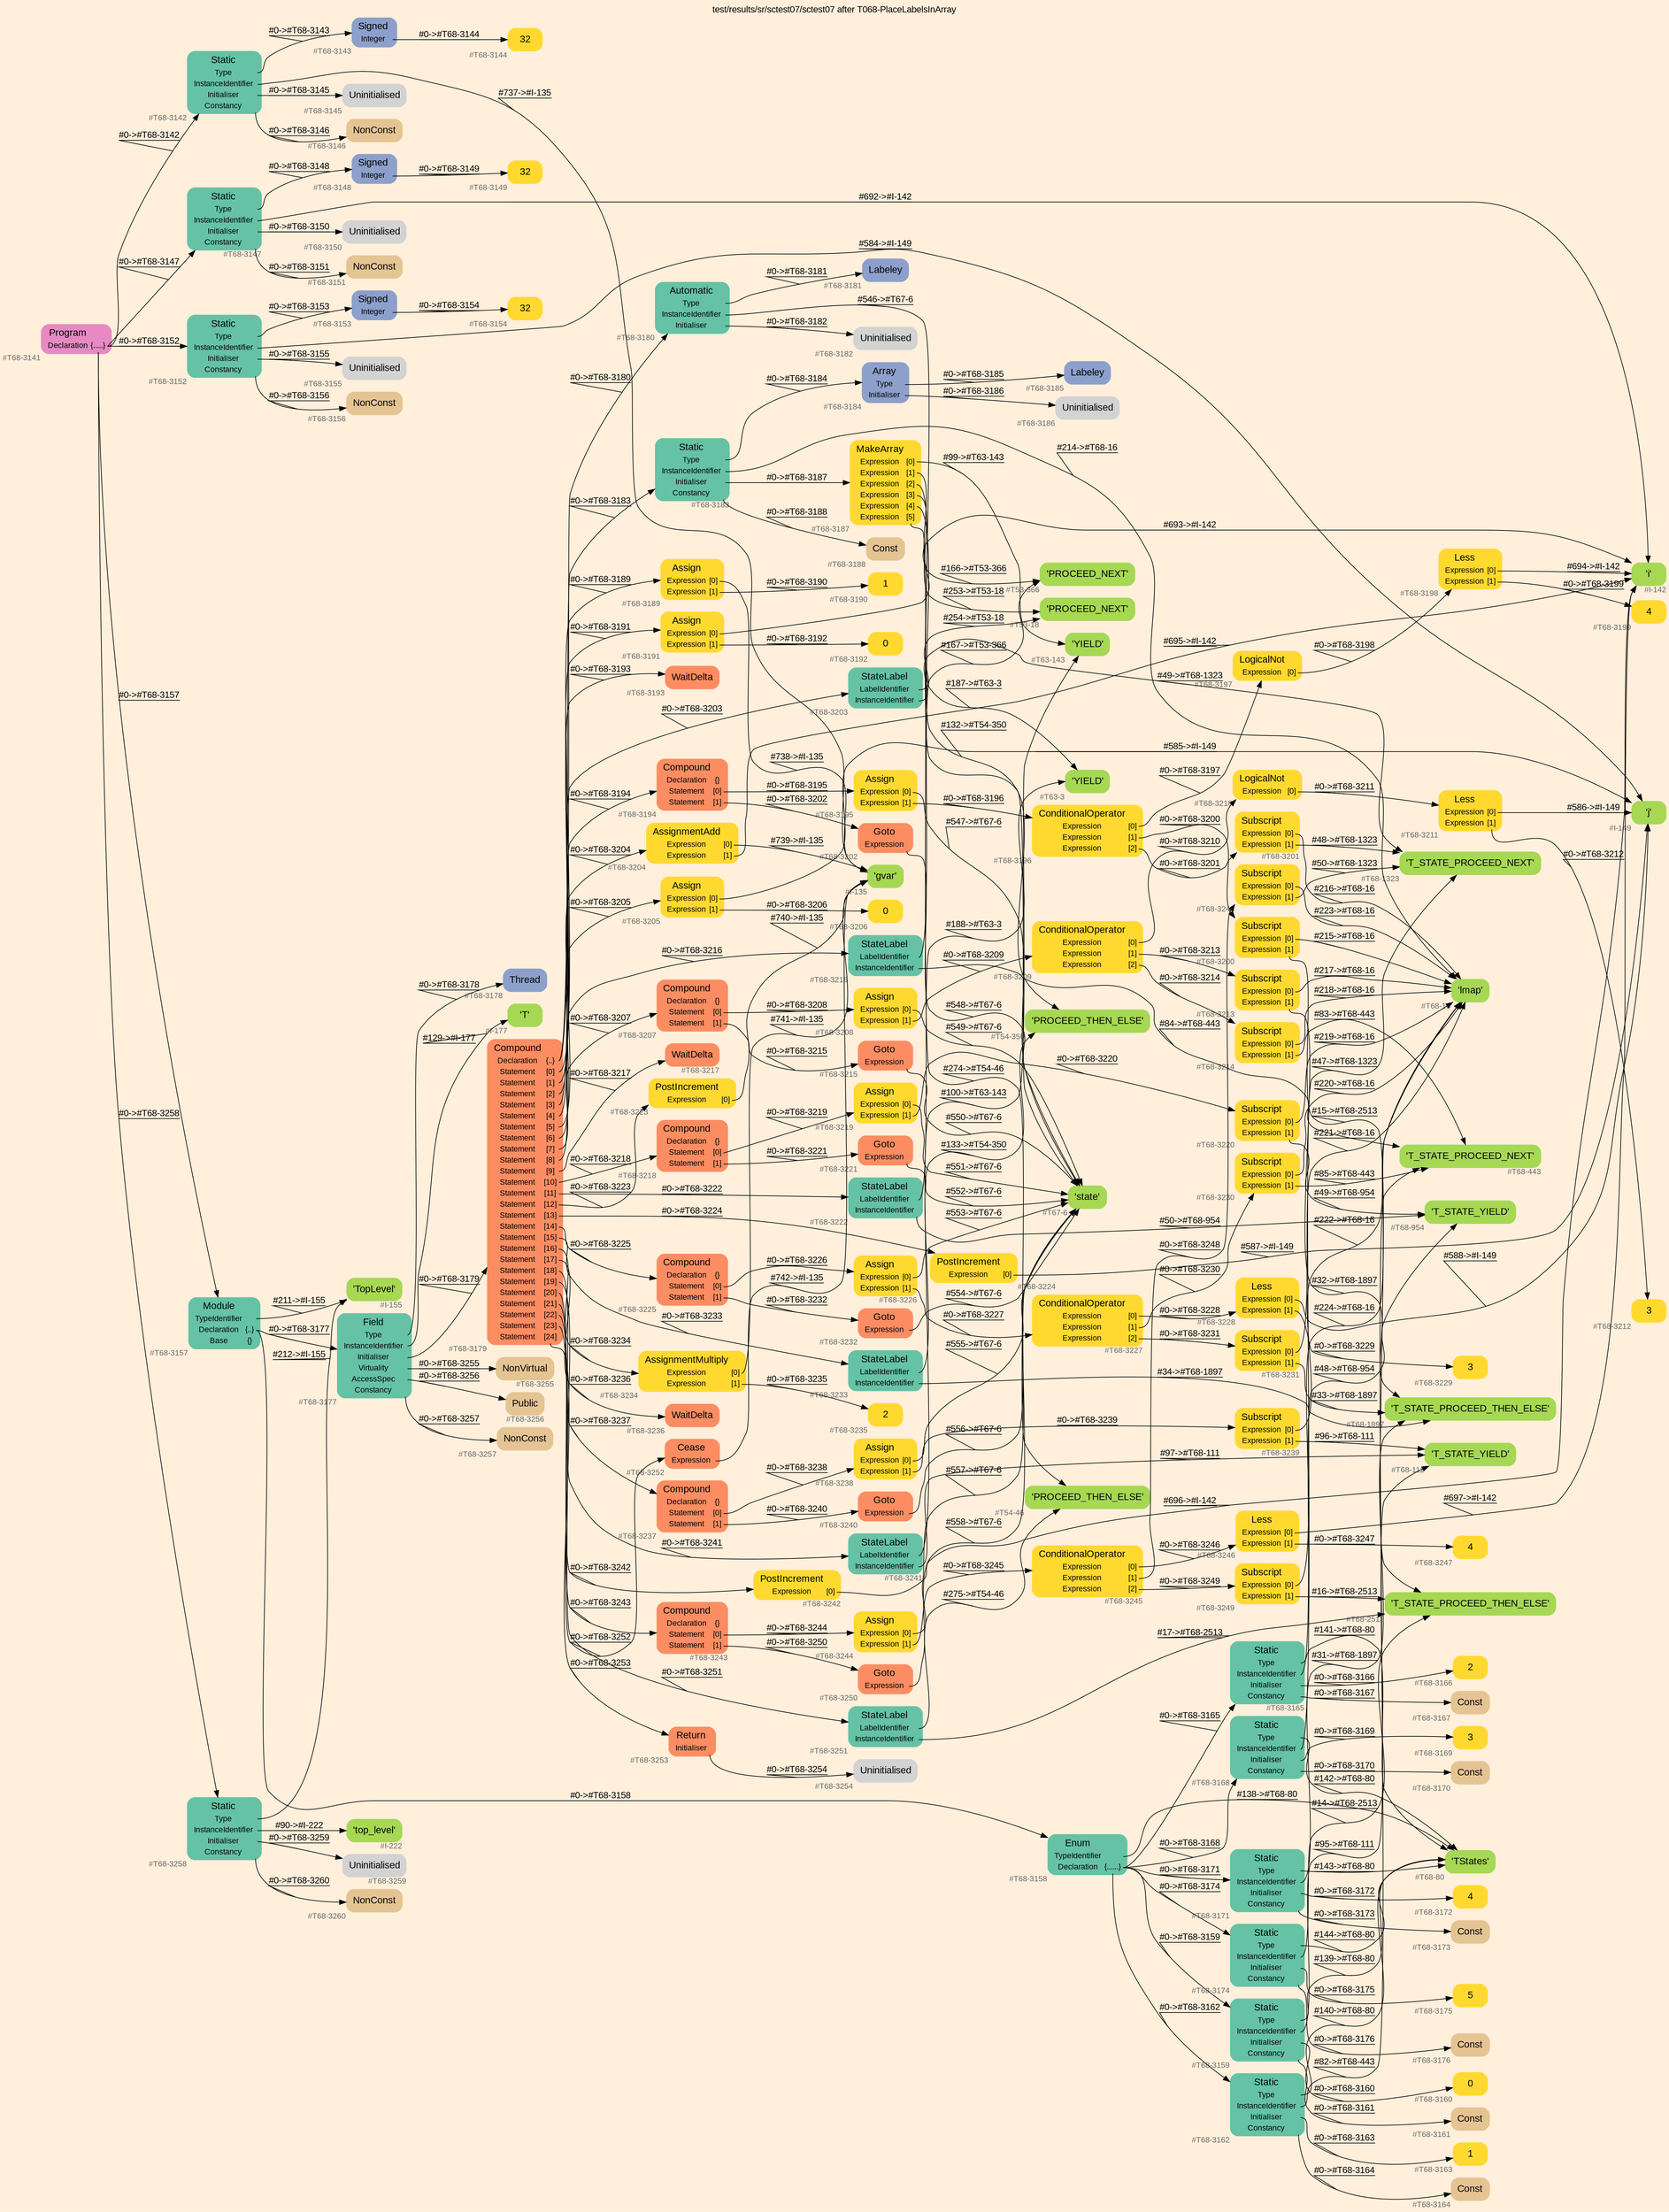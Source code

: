 digraph "test/results/sr/sctest07/sctest07 after T068-PlaceLabelsInArray" {
label = "test/results/sr/sctest07/sctest07 after T068-PlaceLabelsInArray"
labelloc = t
graph [
    rankdir = "LR"
    ranksep = 0.3
    bgcolor = antiquewhite1
    color = black
    fontcolor = black
    fontname = "Arial"
];
node [
    fontname = "Arial"
];
edge [
    fontname = "Arial"
];

// -------------------- node figure --------------------
// -------- block #T68-3141 ----------
"#T68-3141" [
    fillcolor = "/set28/4"
    xlabel = "#T68-3141"
    fontsize = "12"
    fontcolor = grey40
    shape = "plaintext"
    label = <<TABLE BORDER="0" CELLBORDER="0" CELLSPACING="0">
     <TR><TD><FONT COLOR="black" POINT-SIZE="15">Program</FONT></TD></TR>
     <TR><TD><FONT COLOR="black" POINT-SIZE="12">Declaration</FONT></TD><TD PORT="port0"><FONT COLOR="black" POINT-SIZE="12">{.....}</FONT></TD></TR>
    </TABLE>>
    style = "rounded,filled"
];

// -------- block #T68-3142 ----------
"#T68-3142" [
    fillcolor = "/set28/1"
    xlabel = "#T68-3142"
    fontsize = "12"
    fontcolor = grey40
    shape = "plaintext"
    label = <<TABLE BORDER="0" CELLBORDER="0" CELLSPACING="0">
     <TR><TD><FONT COLOR="black" POINT-SIZE="15">Static</FONT></TD></TR>
     <TR><TD><FONT COLOR="black" POINT-SIZE="12">Type</FONT></TD><TD PORT="port0"></TD></TR>
     <TR><TD><FONT COLOR="black" POINT-SIZE="12">InstanceIdentifier</FONT></TD><TD PORT="port1"></TD></TR>
     <TR><TD><FONT COLOR="black" POINT-SIZE="12">Initialiser</FONT></TD><TD PORT="port2"></TD></TR>
     <TR><TD><FONT COLOR="black" POINT-SIZE="12">Constancy</FONT></TD><TD PORT="port3"></TD></TR>
    </TABLE>>
    style = "rounded,filled"
];

// -------- block #T68-3143 ----------
"#T68-3143" [
    fillcolor = "/set28/3"
    xlabel = "#T68-3143"
    fontsize = "12"
    fontcolor = grey40
    shape = "plaintext"
    label = <<TABLE BORDER="0" CELLBORDER="0" CELLSPACING="0">
     <TR><TD><FONT COLOR="black" POINT-SIZE="15">Signed</FONT></TD></TR>
     <TR><TD><FONT COLOR="black" POINT-SIZE="12">Integer</FONT></TD><TD PORT="port0"></TD></TR>
    </TABLE>>
    style = "rounded,filled"
];

// -------- block #T68-3144 ----------
"#T68-3144" [
    fillcolor = "/set28/6"
    xlabel = "#T68-3144"
    fontsize = "12"
    fontcolor = grey40
    shape = "plaintext"
    label = <<TABLE BORDER="0" CELLBORDER="0" CELLSPACING="0">
     <TR><TD><FONT COLOR="black" POINT-SIZE="15">32</FONT></TD></TR>
    </TABLE>>
    style = "rounded,filled"
];

// -------- block #I-135 ----------
"#I-135" [
    fillcolor = "/set28/5"
    xlabel = "#I-135"
    fontsize = "12"
    fontcolor = grey40
    shape = "plaintext"
    label = <<TABLE BORDER="0" CELLBORDER="0" CELLSPACING="0">
     <TR><TD><FONT COLOR="black" POINT-SIZE="15">'gvar'</FONT></TD></TR>
    </TABLE>>
    style = "rounded,filled"
];

// -------- block #T68-3145 ----------
"#T68-3145" [
    xlabel = "#T68-3145"
    fontsize = "12"
    fontcolor = grey40
    shape = "plaintext"
    label = <<TABLE BORDER="0" CELLBORDER="0" CELLSPACING="0">
     <TR><TD><FONT COLOR="black" POINT-SIZE="15">Uninitialised</FONT></TD></TR>
    </TABLE>>
    style = "rounded,filled"
];

// -------- block #T68-3146 ----------
"#T68-3146" [
    fillcolor = "/set28/7"
    xlabel = "#T68-3146"
    fontsize = "12"
    fontcolor = grey40
    shape = "plaintext"
    label = <<TABLE BORDER="0" CELLBORDER="0" CELLSPACING="0">
     <TR><TD><FONT COLOR="black" POINT-SIZE="15">NonConst</FONT></TD></TR>
    </TABLE>>
    style = "rounded,filled"
];

// -------- block #T68-3147 ----------
"#T68-3147" [
    fillcolor = "/set28/1"
    xlabel = "#T68-3147"
    fontsize = "12"
    fontcolor = grey40
    shape = "plaintext"
    label = <<TABLE BORDER="0" CELLBORDER="0" CELLSPACING="0">
     <TR><TD><FONT COLOR="black" POINT-SIZE="15">Static</FONT></TD></TR>
     <TR><TD><FONT COLOR="black" POINT-SIZE="12">Type</FONT></TD><TD PORT="port0"></TD></TR>
     <TR><TD><FONT COLOR="black" POINT-SIZE="12">InstanceIdentifier</FONT></TD><TD PORT="port1"></TD></TR>
     <TR><TD><FONT COLOR="black" POINT-SIZE="12">Initialiser</FONT></TD><TD PORT="port2"></TD></TR>
     <TR><TD><FONT COLOR="black" POINT-SIZE="12">Constancy</FONT></TD><TD PORT="port3"></TD></TR>
    </TABLE>>
    style = "rounded,filled"
];

// -------- block #T68-3148 ----------
"#T68-3148" [
    fillcolor = "/set28/3"
    xlabel = "#T68-3148"
    fontsize = "12"
    fontcolor = grey40
    shape = "plaintext"
    label = <<TABLE BORDER="0" CELLBORDER="0" CELLSPACING="0">
     <TR><TD><FONT COLOR="black" POINT-SIZE="15">Signed</FONT></TD></TR>
     <TR><TD><FONT COLOR="black" POINT-SIZE="12">Integer</FONT></TD><TD PORT="port0"></TD></TR>
    </TABLE>>
    style = "rounded,filled"
];

// -------- block #T68-3149 ----------
"#T68-3149" [
    fillcolor = "/set28/6"
    xlabel = "#T68-3149"
    fontsize = "12"
    fontcolor = grey40
    shape = "plaintext"
    label = <<TABLE BORDER="0" CELLBORDER="0" CELLSPACING="0">
     <TR><TD><FONT COLOR="black" POINT-SIZE="15">32</FONT></TD></TR>
    </TABLE>>
    style = "rounded,filled"
];

// -------- block #I-142 ----------
"#I-142" [
    fillcolor = "/set28/5"
    xlabel = "#I-142"
    fontsize = "12"
    fontcolor = grey40
    shape = "plaintext"
    label = <<TABLE BORDER="0" CELLBORDER="0" CELLSPACING="0">
     <TR><TD><FONT COLOR="black" POINT-SIZE="15">'i'</FONT></TD></TR>
    </TABLE>>
    style = "rounded,filled"
];

// -------- block #T68-3150 ----------
"#T68-3150" [
    xlabel = "#T68-3150"
    fontsize = "12"
    fontcolor = grey40
    shape = "plaintext"
    label = <<TABLE BORDER="0" CELLBORDER="0" CELLSPACING="0">
     <TR><TD><FONT COLOR="black" POINT-SIZE="15">Uninitialised</FONT></TD></TR>
    </TABLE>>
    style = "rounded,filled"
];

// -------- block #T68-3151 ----------
"#T68-3151" [
    fillcolor = "/set28/7"
    xlabel = "#T68-3151"
    fontsize = "12"
    fontcolor = grey40
    shape = "plaintext"
    label = <<TABLE BORDER="0" CELLBORDER="0" CELLSPACING="0">
     <TR><TD><FONT COLOR="black" POINT-SIZE="15">NonConst</FONT></TD></TR>
    </TABLE>>
    style = "rounded,filled"
];

// -------- block #T68-3152 ----------
"#T68-3152" [
    fillcolor = "/set28/1"
    xlabel = "#T68-3152"
    fontsize = "12"
    fontcolor = grey40
    shape = "plaintext"
    label = <<TABLE BORDER="0" CELLBORDER="0" CELLSPACING="0">
     <TR><TD><FONT COLOR="black" POINT-SIZE="15">Static</FONT></TD></TR>
     <TR><TD><FONT COLOR="black" POINT-SIZE="12">Type</FONT></TD><TD PORT="port0"></TD></TR>
     <TR><TD><FONT COLOR="black" POINT-SIZE="12">InstanceIdentifier</FONT></TD><TD PORT="port1"></TD></TR>
     <TR><TD><FONT COLOR="black" POINT-SIZE="12">Initialiser</FONT></TD><TD PORT="port2"></TD></TR>
     <TR><TD><FONT COLOR="black" POINT-SIZE="12">Constancy</FONT></TD><TD PORT="port3"></TD></TR>
    </TABLE>>
    style = "rounded,filled"
];

// -------- block #T68-3153 ----------
"#T68-3153" [
    fillcolor = "/set28/3"
    xlabel = "#T68-3153"
    fontsize = "12"
    fontcolor = grey40
    shape = "plaintext"
    label = <<TABLE BORDER="0" CELLBORDER="0" CELLSPACING="0">
     <TR><TD><FONT COLOR="black" POINT-SIZE="15">Signed</FONT></TD></TR>
     <TR><TD><FONT COLOR="black" POINT-SIZE="12">Integer</FONT></TD><TD PORT="port0"></TD></TR>
    </TABLE>>
    style = "rounded,filled"
];

// -------- block #T68-3154 ----------
"#T68-3154" [
    fillcolor = "/set28/6"
    xlabel = "#T68-3154"
    fontsize = "12"
    fontcolor = grey40
    shape = "plaintext"
    label = <<TABLE BORDER="0" CELLBORDER="0" CELLSPACING="0">
     <TR><TD><FONT COLOR="black" POINT-SIZE="15">32</FONT></TD></TR>
    </TABLE>>
    style = "rounded,filled"
];

// -------- block #I-149 ----------
"#I-149" [
    fillcolor = "/set28/5"
    xlabel = "#I-149"
    fontsize = "12"
    fontcolor = grey40
    shape = "plaintext"
    label = <<TABLE BORDER="0" CELLBORDER="0" CELLSPACING="0">
     <TR><TD><FONT COLOR="black" POINT-SIZE="15">'j'</FONT></TD></TR>
    </TABLE>>
    style = "rounded,filled"
];

// -------- block #T68-3155 ----------
"#T68-3155" [
    xlabel = "#T68-3155"
    fontsize = "12"
    fontcolor = grey40
    shape = "plaintext"
    label = <<TABLE BORDER="0" CELLBORDER="0" CELLSPACING="0">
     <TR><TD><FONT COLOR="black" POINT-SIZE="15">Uninitialised</FONT></TD></TR>
    </TABLE>>
    style = "rounded,filled"
];

// -------- block #T68-3156 ----------
"#T68-3156" [
    fillcolor = "/set28/7"
    xlabel = "#T68-3156"
    fontsize = "12"
    fontcolor = grey40
    shape = "plaintext"
    label = <<TABLE BORDER="0" CELLBORDER="0" CELLSPACING="0">
     <TR><TD><FONT COLOR="black" POINT-SIZE="15">NonConst</FONT></TD></TR>
    </TABLE>>
    style = "rounded,filled"
];

// -------- block #T68-3157 ----------
"#T68-3157" [
    fillcolor = "/set28/1"
    xlabel = "#T68-3157"
    fontsize = "12"
    fontcolor = grey40
    shape = "plaintext"
    label = <<TABLE BORDER="0" CELLBORDER="0" CELLSPACING="0">
     <TR><TD><FONT COLOR="black" POINT-SIZE="15">Module</FONT></TD></TR>
     <TR><TD><FONT COLOR="black" POINT-SIZE="12">TypeIdentifier</FONT></TD><TD PORT="port0"></TD></TR>
     <TR><TD><FONT COLOR="black" POINT-SIZE="12">Declaration</FONT></TD><TD PORT="port1"><FONT COLOR="black" POINT-SIZE="12">{..}</FONT></TD></TR>
     <TR><TD><FONT COLOR="black" POINT-SIZE="12">Base</FONT></TD><TD PORT="port2"><FONT COLOR="black" POINT-SIZE="12">{}</FONT></TD></TR>
    </TABLE>>
    style = "rounded,filled"
];

// -------- block #I-155 ----------
"#I-155" [
    fillcolor = "/set28/5"
    xlabel = "#I-155"
    fontsize = "12"
    fontcolor = grey40
    shape = "plaintext"
    label = <<TABLE BORDER="0" CELLBORDER="0" CELLSPACING="0">
     <TR><TD><FONT COLOR="black" POINT-SIZE="15">'TopLevel'</FONT></TD></TR>
    </TABLE>>
    style = "rounded,filled"
];

// -------- block #T68-3158 ----------
"#T68-3158" [
    fillcolor = "/set28/1"
    xlabel = "#T68-3158"
    fontsize = "12"
    fontcolor = grey40
    shape = "plaintext"
    label = <<TABLE BORDER="0" CELLBORDER="0" CELLSPACING="0">
     <TR><TD><FONT COLOR="black" POINT-SIZE="15">Enum</FONT></TD></TR>
     <TR><TD><FONT COLOR="black" POINT-SIZE="12">TypeIdentifier</FONT></TD><TD PORT="port0"></TD></TR>
     <TR><TD><FONT COLOR="black" POINT-SIZE="12">Declaration</FONT></TD><TD PORT="port1"><FONT COLOR="black" POINT-SIZE="12">{......}</FONT></TD></TR>
    </TABLE>>
    style = "rounded,filled"
];

// -------- block #T68-80 ----------
"#T68-80" [
    fillcolor = "/set28/5"
    xlabel = "#T68-80"
    fontsize = "12"
    fontcolor = grey40
    shape = "plaintext"
    label = <<TABLE BORDER="0" CELLBORDER="0" CELLSPACING="0">
     <TR><TD><FONT COLOR="black" POINT-SIZE="15">'TStates'</FONT></TD></TR>
    </TABLE>>
    style = "rounded,filled"
];

// -------- block #T68-3159 ----------
"#T68-3159" [
    fillcolor = "/set28/1"
    xlabel = "#T68-3159"
    fontsize = "12"
    fontcolor = grey40
    shape = "plaintext"
    label = <<TABLE BORDER="0" CELLBORDER="0" CELLSPACING="0">
     <TR><TD><FONT COLOR="black" POINT-SIZE="15">Static</FONT></TD></TR>
     <TR><TD><FONT COLOR="black" POINT-SIZE="12">Type</FONT></TD><TD PORT="port0"></TD></TR>
     <TR><TD><FONT COLOR="black" POINT-SIZE="12">InstanceIdentifier</FONT></TD><TD PORT="port1"></TD></TR>
     <TR><TD><FONT COLOR="black" POINT-SIZE="12">Initialiser</FONT></TD><TD PORT="port2"></TD></TR>
     <TR><TD><FONT COLOR="black" POINT-SIZE="12">Constancy</FONT></TD><TD PORT="port3"></TD></TR>
    </TABLE>>
    style = "rounded,filled"
];

// -------- block #T68-111 ----------
"#T68-111" [
    fillcolor = "/set28/5"
    xlabel = "#T68-111"
    fontsize = "12"
    fontcolor = grey40
    shape = "plaintext"
    label = <<TABLE BORDER="0" CELLBORDER="0" CELLSPACING="0">
     <TR><TD><FONT COLOR="black" POINT-SIZE="15">'T_STATE_YIELD'</FONT></TD></TR>
    </TABLE>>
    style = "rounded,filled"
];

// -------- block #T68-3160 ----------
"#T68-3160" [
    fillcolor = "/set28/6"
    xlabel = "#T68-3160"
    fontsize = "12"
    fontcolor = grey40
    shape = "plaintext"
    label = <<TABLE BORDER="0" CELLBORDER="0" CELLSPACING="0">
     <TR><TD><FONT COLOR="black" POINT-SIZE="15">0</FONT></TD></TR>
    </TABLE>>
    style = "rounded,filled"
];

// -------- block #T68-3161 ----------
"#T68-3161" [
    fillcolor = "/set28/7"
    xlabel = "#T68-3161"
    fontsize = "12"
    fontcolor = grey40
    shape = "plaintext"
    label = <<TABLE BORDER="0" CELLBORDER="0" CELLSPACING="0">
     <TR><TD><FONT COLOR="black" POINT-SIZE="15">Const</FONT></TD></TR>
    </TABLE>>
    style = "rounded,filled"
];

// -------- block #T68-3162 ----------
"#T68-3162" [
    fillcolor = "/set28/1"
    xlabel = "#T68-3162"
    fontsize = "12"
    fontcolor = grey40
    shape = "plaintext"
    label = <<TABLE BORDER="0" CELLBORDER="0" CELLSPACING="0">
     <TR><TD><FONT COLOR="black" POINT-SIZE="15">Static</FONT></TD></TR>
     <TR><TD><FONT COLOR="black" POINT-SIZE="12">Type</FONT></TD><TD PORT="port0"></TD></TR>
     <TR><TD><FONT COLOR="black" POINT-SIZE="12">InstanceIdentifier</FONT></TD><TD PORT="port1"></TD></TR>
     <TR><TD><FONT COLOR="black" POINT-SIZE="12">Initialiser</FONT></TD><TD PORT="port2"></TD></TR>
     <TR><TD><FONT COLOR="black" POINT-SIZE="12">Constancy</FONT></TD><TD PORT="port3"></TD></TR>
    </TABLE>>
    style = "rounded,filled"
];

// -------- block #T68-443 ----------
"#T68-443" [
    fillcolor = "/set28/5"
    xlabel = "#T68-443"
    fontsize = "12"
    fontcolor = grey40
    shape = "plaintext"
    label = <<TABLE BORDER="0" CELLBORDER="0" CELLSPACING="0">
     <TR><TD><FONT COLOR="black" POINT-SIZE="15">'T_STATE_PROCEED_NEXT'</FONT></TD></TR>
    </TABLE>>
    style = "rounded,filled"
];

// -------- block #T68-3163 ----------
"#T68-3163" [
    fillcolor = "/set28/6"
    xlabel = "#T68-3163"
    fontsize = "12"
    fontcolor = grey40
    shape = "plaintext"
    label = <<TABLE BORDER="0" CELLBORDER="0" CELLSPACING="0">
     <TR><TD><FONT COLOR="black" POINT-SIZE="15">1</FONT></TD></TR>
    </TABLE>>
    style = "rounded,filled"
];

// -------- block #T68-3164 ----------
"#T68-3164" [
    fillcolor = "/set28/7"
    xlabel = "#T68-3164"
    fontsize = "12"
    fontcolor = grey40
    shape = "plaintext"
    label = <<TABLE BORDER="0" CELLBORDER="0" CELLSPACING="0">
     <TR><TD><FONT COLOR="black" POINT-SIZE="15">Const</FONT></TD></TR>
    </TABLE>>
    style = "rounded,filled"
];

// -------- block #T68-3165 ----------
"#T68-3165" [
    fillcolor = "/set28/1"
    xlabel = "#T68-3165"
    fontsize = "12"
    fontcolor = grey40
    shape = "plaintext"
    label = <<TABLE BORDER="0" CELLBORDER="0" CELLSPACING="0">
     <TR><TD><FONT COLOR="black" POINT-SIZE="15">Static</FONT></TD></TR>
     <TR><TD><FONT COLOR="black" POINT-SIZE="12">Type</FONT></TD><TD PORT="port0"></TD></TR>
     <TR><TD><FONT COLOR="black" POINT-SIZE="12">InstanceIdentifier</FONT></TD><TD PORT="port1"></TD></TR>
     <TR><TD><FONT COLOR="black" POINT-SIZE="12">Initialiser</FONT></TD><TD PORT="port2"></TD></TR>
     <TR><TD><FONT COLOR="black" POINT-SIZE="12">Constancy</FONT></TD><TD PORT="port3"></TD></TR>
    </TABLE>>
    style = "rounded,filled"
];

// -------- block #T68-954 ----------
"#T68-954" [
    fillcolor = "/set28/5"
    xlabel = "#T68-954"
    fontsize = "12"
    fontcolor = grey40
    shape = "plaintext"
    label = <<TABLE BORDER="0" CELLBORDER="0" CELLSPACING="0">
     <TR><TD><FONT COLOR="black" POINT-SIZE="15">'T_STATE_YIELD'</FONT></TD></TR>
    </TABLE>>
    style = "rounded,filled"
];

// -------- block #T68-3166 ----------
"#T68-3166" [
    fillcolor = "/set28/6"
    xlabel = "#T68-3166"
    fontsize = "12"
    fontcolor = grey40
    shape = "plaintext"
    label = <<TABLE BORDER="0" CELLBORDER="0" CELLSPACING="0">
     <TR><TD><FONT COLOR="black" POINT-SIZE="15">2</FONT></TD></TR>
    </TABLE>>
    style = "rounded,filled"
];

// -------- block #T68-3167 ----------
"#T68-3167" [
    fillcolor = "/set28/7"
    xlabel = "#T68-3167"
    fontsize = "12"
    fontcolor = grey40
    shape = "plaintext"
    label = <<TABLE BORDER="0" CELLBORDER="0" CELLSPACING="0">
     <TR><TD><FONT COLOR="black" POINT-SIZE="15">Const</FONT></TD></TR>
    </TABLE>>
    style = "rounded,filled"
];

// -------- block #T68-3168 ----------
"#T68-3168" [
    fillcolor = "/set28/1"
    xlabel = "#T68-3168"
    fontsize = "12"
    fontcolor = grey40
    shape = "plaintext"
    label = <<TABLE BORDER="0" CELLBORDER="0" CELLSPACING="0">
     <TR><TD><FONT COLOR="black" POINT-SIZE="15">Static</FONT></TD></TR>
     <TR><TD><FONT COLOR="black" POINT-SIZE="12">Type</FONT></TD><TD PORT="port0"></TD></TR>
     <TR><TD><FONT COLOR="black" POINT-SIZE="12">InstanceIdentifier</FONT></TD><TD PORT="port1"></TD></TR>
     <TR><TD><FONT COLOR="black" POINT-SIZE="12">Initialiser</FONT></TD><TD PORT="port2"></TD></TR>
     <TR><TD><FONT COLOR="black" POINT-SIZE="12">Constancy</FONT></TD><TD PORT="port3"></TD></TR>
    </TABLE>>
    style = "rounded,filled"
];

// -------- block #T68-1323 ----------
"#T68-1323" [
    fillcolor = "/set28/5"
    xlabel = "#T68-1323"
    fontsize = "12"
    fontcolor = grey40
    shape = "plaintext"
    label = <<TABLE BORDER="0" CELLBORDER="0" CELLSPACING="0">
     <TR><TD><FONT COLOR="black" POINT-SIZE="15">'T_STATE_PROCEED_NEXT'</FONT></TD></TR>
    </TABLE>>
    style = "rounded,filled"
];

// -------- block #T68-3169 ----------
"#T68-3169" [
    fillcolor = "/set28/6"
    xlabel = "#T68-3169"
    fontsize = "12"
    fontcolor = grey40
    shape = "plaintext"
    label = <<TABLE BORDER="0" CELLBORDER="0" CELLSPACING="0">
     <TR><TD><FONT COLOR="black" POINT-SIZE="15">3</FONT></TD></TR>
    </TABLE>>
    style = "rounded,filled"
];

// -------- block #T68-3170 ----------
"#T68-3170" [
    fillcolor = "/set28/7"
    xlabel = "#T68-3170"
    fontsize = "12"
    fontcolor = grey40
    shape = "plaintext"
    label = <<TABLE BORDER="0" CELLBORDER="0" CELLSPACING="0">
     <TR><TD><FONT COLOR="black" POINT-SIZE="15">Const</FONT></TD></TR>
    </TABLE>>
    style = "rounded,filled"
];

// -------- block #T68-3171 ----------
"#T68-3171" [
    fillcolor = "/set28/1"
    xlabel = "#T68-3171"
    fontsize = "12"
    fontcolor = grey40
    shape = "plaintext"
    label = <<TABLE BORDER="0" CELLBORDER="0" CELLSPACING="0">
     <TR><TD><FONT COLOR="black" POINT-SIZE="15">Static</FONT></TD></TR>
     <TR><TD><FONT COLOR="black" POINT-SIZE="12">Type</FONT></TD><TD PORT="port0"></TD></TR>
     <TR><TD><FONT COLOR="black" POINT-SIZE="12">InstanceIdentifier</FONT></TD><TD PORT="port1"></TD></TR>
     <TR><TD><FONT COLOR="black" POINT-SIZE="12">Initialiser</FONT></TD><TD PORT="port2"></TD></TR>
     <TR><TD><FONT COLOR="black" POINT-SIZE="12">Constancy</FONT></TD><TD PORT="port3"></TD></TR>
    </TABLE>>
    style = "rounded,filled"
];

// -------- block #T68-1897 ----------
"#T68-1897" [
    fillcolor = "/set28/5"
    xlabel = "#T68-1897"
    fontsize = "12"
    fontcolor = grey40
    shape = "plaintext"
    label = <<TABLE BORDER="0" CELLBORDER="0" CELLSPACING="0">
     <TR><TD><FONT COLOR="black" POINT-SIZE="15">'T_STATE_PROCEED_THEN_ELSE'</FONT></TD></TR>
    </TABLE>>
    style = "rounded,filled"
];

// -------- block #T68-3172 ----------
"#T68-3172" [
    fillcolor = "/set28/6"
    xlabel = "#T68-3172"
    fontsize = "12"
    fontcolor = grey40
    shape = "plaintext"
    label = <<TABLE BORDER="0" CELLBORDER="0" CELLSPACING="0">
     <TR><TD><FONT COLOR="black" POINT-SIZE="15">4</FONT></TD></TR>
    </TABLE>>
    style = "rounded,filled"
];

// -------- block #T68-3173 ----------
"#T68-3173" [
    fillcolor = "/set28/7"
    xlabel = "#T68-3173"
    fontsize = "12"
    fontcolor = grey40
    shape = "plaintext"
    label = <<TABLE BORDER="0" CELLBORDER="0" CELLSPACING="0">
     <TR><TD><FONT COLOR="black" POINT-SIZE="15">Const</FONT></TD></TR>
    </TABLE>>
    style = "rounded,filled"
];

// -------- block #T68-3174 ----------
"#T68-3174" [
    fillcolor = "/set28/1"
    xlabel = "#T68-3174"
    fontsize = "12"
    fontcolor = grey40
    shape = "plaintext"
    label = <<TABLE BORDER="0" CELLBORDER="0" CELLSPACING="0">
     <TR><TD><FONT COLOR="black" POINT-SIZE="15">Static</FONT></TD></TR>
     <TR><TD><FONT COLOR="black" POINT-SIZE="12">Type</FONT></TD><TD PORT="port0"></TD></TR>
     <TR><TD><FONT COLOR="black" POINT-SIZE="12">InstanceIdentifier</FONT></TD><TD PORT="port1"></TD></TR>
     <TR><TD><FONT COLOR="black" POINT-SIZE="12">Initialiser</FONT></TD><TD PORT="port2"></TD></TR>
     <TR><TD><FONT COLOR="black" POINT-SIZE="12">Constancy</FONT></TD><TD PORT="port3"></TD></TR>
    </TABLE>>
    style = "rounded,filled"
];

// -------- block #T68-2513 ----------
"#T68-2513" [
    fillcolor = "/set28/5"
    xlabel = "#T68-2513"
    fontsize = "12"
    fontcolor = grey40
    shape = "plaintext"
    label = <<TABLE BORDER="0" CELLBORDER="0" CELLSPACING="0">
     <TR><TD><FONT COLOR="black" POINT-SIZE="15">'T_STATE_PROCEED_THEN_ELSE'</FONT></TD></TR>
    </TABLE>>
    style = "rounded,filled"
];

// -------- block #T68-3175 ----------
"#T68-3175" [
    fillcolor = "/set28/6"
    xlabel = "#T68-3175"
    fontsize = "12"
    fontcolor = grey40
    shape = "plaintext"
    label = <<TABLE BORDER="0" CELLBORDER="0" CELLSPACING="0">
     <TR><TD><FONT COLOR="black" POINT-SIZE="15">5</FONT></TD></TR>
    </TABLE>>
    style = "rounded,filled"
];

// -------- block #T68-3176 ----------
"#T68-3176" [
    fillcolor = "/set28/7"
    xlabel = "#T68-3176"
    fontsize = "12"
    fontcolor = grey40
    shape = "plaintext"
    label = <<TABLE BORDER="0" CELLBORDER="0" CELLSPACING="0">
     <TR><TD><FONT COLOR="black" POINT-SIZE="15">Const</FONT></TD></TR>
    </TABLE>>
    style = "rounded,filled"
];

// -------- block #T68-3177 ----------
"#T68-3177" [
    fillcolor = "/set28/1"
    xlabel = "#T68-3177"
    fontsize = "12"
    fontcolor = grey40
    shape = "plaintext"
    label = <<TABLE BORDER="0" CELLBORDER="0" CELLSPACING="0">
     <TR><TD><FONT COLOR="black" POINT-SIZE="15">Field</FONT></TD></TR>
     <TR><TD><FONT COLOR="black" POINT-SIZE="12">Type</FONT></TD><TD PORT="port0"></TD></TR>
     <TR><TD><FONT COLOR="black" POINT-SIZE="12">InstanceIdentifier</FONT></TD><TD PORT="port1"></TD></TR>
     <TR><TD><FONT COLOR="black" POINT-SIZE="12">Initialiser</FONT></TD><TD PORT="port2"></TD></TR>
     <TR><TD><FONT COLOR="black" POINT-SIZE="12">Virtuality</FONT></TD><TD PORT="port3"></TD></TR>
     <TR><TD><FONT COLOR="black" POINT-SIZE="12">AccessSpec</FONT></TD><TD PORT="port4"></TD></TR>
     <TR><TD><FONT COLOR="black" POINT-SIZE="12">Constancy</FONT></TD><TD PORT="port5"></TD></TR>
    </TABLE>>
    style = "rounded,filled"
];

// -------- block #T68-3178 ----------
"#T68-3178" [
    fillcolor = "/set28/3"
    xlabel = "#T68-3178"
    fontsize = "12"
    fontcolor = grey40
    shape = "plaintext"
    label = <<TABLE BORDER="0" CELLBORDER="0" CELLSPACING="0">
     <TR><TD><FONT COLOR="black" POINT-SIZE="15">Thread</FONT></TD></TR>
    </TABLE>>
    style = "rounded,filled"
];

// -------- block #I-177 ----------
"#I-177" [
    fillcolor = "/set28/5"
    xlabel = "#I-177"
    fontsize = "12"
    fontcolor = grey40
    shape = "plaintext"
    label = <<TABLE BORDER="0" CELLBORDER="0" CELLSPACING="0">
     <TR><TD><FONT COLOR="black" POINT-SIZE="15">'T'</FONT></TD></TR>
    </TABLE>>
    style = "rounded,filled"
];

// -------- block #T68-3179 ----------
"#T68-3179" [
    fillcolor = "/set28/2"
    xlabel = "#T68-3179"
    fontsize = "12"
    fontcolor = grey40
    shape = "plaintext"
    label = <<TABLE BORDER="0" CELLBORDER="0" CELLSPACING="0">
     <TR><TD><FONT COLOR="black" POINT-SIZE="15">Compound</FONT></TD></TR>
     <TR><TD><FONT COLOR="black" POINT-SIZE="12">Declaration</FONT></TD><TD PORT="port0"><FONT COLOR="black" POINT-SIZE="12">{..}</FONT></TD></TR>
     <TR><TD><FONT COLOR="black" POINT-SIZE="12">Statement</FONT></TD><TD PORT="port1"><FONT COLOR="black" POINT-SIZE="12">[0]</FONT></TD></TR>
     <TR><TD><FONT COLOR="black" POINT-SIZE="12">Statement</FONT></TD><TD PORT="port2"><FONT COLOR="black" POINT-SIZE="12">[1]</FONT></TD></TR>
     <TR><TD><FONT COLOR="black" POINT-SIZE="12">Statement</FONT></TD><TD PORT="port3"><FONT COLOR="black" POINT-SIZE="12">[2]</FONT></TD></TR>
     <TR><TD><FONT COLOR="black" POINT-SIZE="12">Statement</FONT></TD><TD PORT="port4"><FONT COLOR="black" POINT-SIZE="12">[3]</FONT></TD></TR>
     <TR><TD><FONT COLOR="black" POINT-SIZE="12">Statement</FONT></TD><TD PORT="port5"><FONT COLOR="black" POINT-SIZE="12">[4]</FONT></TD></TR>
     <TR><TD><FONT COLOR="black" POINT-SIZE="12">Statement</FONT></TD><TD PORT="port6"><FONT COLOR="black" POINT-SIZE="12">[5]</FONT></TD></TR>
     <TR><TD><FONT COLOR="black" POINT-SIZE="12">Statement</FONT></TD><TD PORT="port7"><FONT COLOR="black" POINT-SIZE="12">[6]</FONT></TD></TR>
     <TR><TD><FONT COLOR="black" POINT-SIZE="12">Statement</FONT></TD><TD PORT="port8"><FONT COLOR="black" POINT-SIZE="12">[7]</FONT></TD></TR>
     <TR><TD><FONT COLOR="black" POINT-SIZE="12">Statement</FONT></TD><TD PORT="port9"><FONT COLOR="black" POINT-SIZE="12">[8]</FONT></TD></TR>
     <TR><TD><FONT COLOR="black" POINT-SIZE="12">Statement</FONT></TD><TD PORT="port10"><FONT COLOR="black" POINT-SIZE="12">[9]</FONT></TD></TR>
     <TR><TD><FONT COLOR="black" POINT-SIZE="12">Statement</FONT></TD><TD PORT="port11"><FONT COLOR="black" POINT-SIZE="12">[10]</FONT></TD></TR>
     <TR><TD><FONT COLOR="black" POINT-SIZE="12">Statement</FONT></TD><TD PORT="port12"><FONT COLOR="black" POINT-SIZE="12">[11]</FONT></TD></TR>
     <TR><TD><FONT COLOR="black" POINT-SIZE="12">Statement</FONT></TD><TD PORT="port13"><FONT COLOR="black" POINT-SIZE="12">[12]</FONT></TD></TR>
     <TR><TD><FONT COLOR="black" POINT-SIZE="12">Statement</FONT></TD><TD PORT="port14"><FONT COLOR="black" POINT-SIZE="12">[13]</FONT></TD></TR>
     <TR><TD><FONT COLOR="black" POINT-SIZE="12">Statement</FONT></TD><TD PORT="port15"><FONT COLOR="black" POINT-SIZE="12">[14]</FONT></TD></TR>
     <TR><TD><FONT COLOR="black" POINT-SIZE="12">Statement</FONT></TD><TD PORT="port16"><FONT COLOR="black" POINT-SIZE="12">[15]</FONT></TD></TR>
     <TR><TD><FONT COLOR="black" POINT-SIZE="12">Statement</FONT></TD><TD PORT="port17"><FONT COLOR="black" POINT-SIZE="12">[16]</FONT></TD></TR>
     <TR><TD><FONT COLOR="black" POINT-SIZE="12">Statement</FONT></TD><TD PORT="port18"><FONT COLOR="black" POINT-SIZE="12">[17]</FONT></TD></TR>
     <TR><TD><FONT COLOR="black" POINT-SIZE="12">Statement</FONT></TD><TD PORT="port19"><FONT COLOR="black" POINT-SIZE="12">[18]</FONT></TD></TR>
     <TR><TD><FONT COLOR="black" POINT-SIZE="12">Statement</FONT></TD><TD PORT="port20"><FONT COLOR="black" POINT-SIZE="12">[19]</FONT></TD></TR>
     <TR><TD><FONT COLOR="black" POINT-SIZE="12">Statement</FONT></TD><TD PORT="port21"><FONT COLOR="black" POINT-SIZE="12">[20]</FONT></TD></TR>
     <TR><TD><FONT COLOR="black" POINT-SIZE="12">Statement</FONT></TD><TD PORT="port22"><FONT COLOR="black" POINT-SIZE="12">[21]</FONT></TD></TR>
     <TR><TD><FONT COLOR="black" POINT-SIZE="12">Statement</FONT></TD><TD PORT="port23"><FONT COLOR="black" POINT-SIZE="12">[22]</FONT></TD></TR>
     <TR><TD><FONT COLOR="black" POINT-SIZE="12">Statement</FONT></TD><TD PORT="port24"><FONT COLOR="black" POINT-SIZE="12">[23]</FONT></TD></TR>
     <TR><TD><FONT COLOR="black" POINT-SIZE="12">Statement</FONT></TD><TD PORT="port25"><FONT COLOR="black" POINT-SIZE="12">[24]</FONT></TD></TR>
    </TABLE>>
    style = "rounded,filled"
];

// -------- block #T68-3180 ----------
"#T68-3180" [
    fillcolor = "/set28/1"
    xlabel = "#T68-3180"
    fontsize = "12"
    fontcolor = grey40
    shape = "plaintext"
    label = <<TABLE BORDER="0" CELLBORDER="0" CELLSPACING="0">
     <TR><TD><FONT COLOR="black" POINT-SIZE="15">Automatic</FONT></TD></TR>
     <TR><TD><FONT COLOR="black" POINT-SIZE="12">Type</FONT></TD><TD PORT="port0"></TD></TR>
     <TR><TD><FONT COLOR="black" POINT-SIZE="12">InstanceIdentifier</FONT></TD><TD PORT="port1"></TD></TR>
     <TR><TD><FONT COLOR="black" POINT-SIZE="12">Initialiser</FONT></TD><TD PORT="port2"></TD></TR>
    </TABLE>>
    style = "rounded,filled"
];

// -------- block #T68-3181 ----------
"#T68-3181" [
    fillcolor = "/set28/3"
    xlabel = "#T68-3181"
    fontsize = "12"
    fontcolor = grey40
    shape = "plaintext"
    label = <<TABLE BORDER="0" CELLBORDER="0" CELLSPACING="0">
     <TR><TD><FONT COLOR="black" POINT-SIZE="15">Labeley</FONT></TD></TR>
    </TABLE>>
    style = "rounded,filled"
];

// -------- block #T67-6 ----------
"#T67-6" [
    fillcolor = "/set28/5"
    xlabel = "#T67-6"
    fontsize = "12"
    fontcolor = grey40
    shape = "plaintext"
    label = <<TABLE BORDER="0" CELLBORDER="0" CELLSPACING="0">
     <TR><TD><FONT COLOR="black" POINT-SIZE="15">'state'</FONT></TD></TR>
    </TABLE>>
    style = "rounded,filled"
];

// -------- block #T68-3182 ----------
"#T68-3182" [
    xlabel = "#T68-3182"
    fontsize = "12"
    fontcolor = grey40
    shape = "plaintext"
    label = <<TABLE BORDER="0" CELLBORDER="0" CELLSPACING="0">
     <TR><TD><FONT COLOR="black" POINT-SIZE="15">Uninitialised</FONT></TD></TR>
    </TABLE>>
    style = "rounded,filled"
];

// -------- block #T68-3183 ----------
"#T68-3183" [
    fillcolor = "/set28/1"
    xlabel = "#T68-3183"
    fontsize = "12"
    fontcolor = grey40
    shape = "plaintext"
    label = <<TABLE BORDER="0" CELLBORDER="0" CELLSPACING="0">
     <TR><TD><FONT COLOR="black" POINT-SIZE="15">Static</FONT></TD></TR>
     <TR><TD><FONT COLOR="black" POINT-SIZE="12">Type</FONT></TD><TD PORT="port0"></TD></TR>
     <TR><TD><FONT COLOR="black" POINT-SIZE="12">InstanceIdentifier</FONT></TD><TD PORT="port1"></TD></TR>
     <TR><TD><FONT COLOR="black" POINT-SIZE="12">Initialiser</FONT></TD><TD PORT="port2"></TD></TR>
     <TR><TD><FONT COLOR="black" POINT-SIZE="12">Constancy</FONT></TD><TD PORT="port3"></TD></TR>
    </TABLE>>
    style = "rounded,filled"
];

// -------- block #T68-3184 ----------
"#T68-3184" [
    fillcolor = "/set28/3"
    xlabel = "#T68-3184"
    fontsize = "12"
    fontcolor = grey40
    shape = "plaintext"
    label = <<TABLE BORDER="0" CELLBORDER="0" CELLSPACING="0">
     <TR><TD><FONT COLOR="black" POINT-SIZE="15">Array</FONT></TD></TR>
     <TR><TD><FONT COLOR="black" POINT-SIZE="12">Type</FONT></TD><TD PORT="port0"></TD></TR>
     <TR><TD><FONT COLOR="black" POINT-SIZE="12">Initialiser</FONT></TD><TD PORT="port1"></TD></TR>
    </TABLE>>
    style = "rounded,filled"
];

// -------- block #T68-3185 ----------
"#T68-3185" [
    fillcolor = "/set28/3"
    xlabel = "#T68-3185"
    fontsize = "12"
    fontcolor = grey40
    shape = "plaintext"
    label = <<TABLE BORDER="0" CELLBORDER="0" CELLSPACING="0">
     <TR><TD><FONT COLOR="black" POINT-SIZE="15">Labeley</FONT></TD></TR>
    </TABLE>>
    style = "rounded,filled"
];

// -------- block #T68-3186 ----------
"#T68-3186" [
    xlabel = "#T68-3186"
    fontsize = "12"
    fontcolor = grey40
    shape = "plaintext"
    label = <<TABLE BORDER="0" CELLBORDER="0" CELLSPACING="0">
     <TR><TD><FONT COLOR="black" POINT-SIZE="15">Uninitialised</FONT></TD></TR>
    </TABLE>>
    style = "rounded,filled"
];

// -------- block #T68-16 ----------
"#T68-16" [
    fillcolor = "/set28/5"
    xlabel = "#T68-16"
    fontsize = "12"
    fontcolor = grey40
    shape = "plaintext"
    label = <<TABLE BORDER="0" CELLBORDER="0" CELLSPACING="0">
     <TR><TD><FONT COLOR="black" POINT-SIZE="15">'lmap'</FONT></TD></TR>
    </TABLE>>
    style = "rounded,filled"
];

// -------- block #T68-3187 ----------
"#T68-3187" [
    fillcolor = "/set28/6"
    xlabel = "#T68-3187"
    fontsize = "12"
    fontcolor = grey40
    shape = "plaintext"
    label = <<TABLE BORDER="0" CELLBORDER="0" CELLSPACING="0">
     <TR><TD><FONT COLOR="black" POINT-SIZE="15">MakeArray</FONT></TD></TR>
     <TR><TD><FONT COLOR="black" POINT-SIZE="12">Expression</FONT></TD><TD PORT="port0"><FONT COLOR="black" POINT-SIZE="12">[0]</FONT></TD></TR>
     <TR><TD><FONT COLOR="black" POINT-SIZE="12">Expression</FONT></TD><TD PORT="port1"><FONT COLOR="black" POINT-SIZE="12">[1]</FONT></TD></TR>
     <TR><TD><FONT COLOR="black" POINT-SIZE="12">Expression</FONT></TD><TD PORT="port2"><FONT COLOR="black" POINT-SIZE="12">[2]</FONT></TD></TR>
     <TR><TD><FONT COLOR="black" POINT-SIZE="12">Expression</FONT></TD><TD PORT="port3"><FONT COLOR="black" POINT-SIZE="12">[3]</FONT></TD></TR>
     <TR><TD><FONT COLOR="black" POINT-SIZE="12">Expression</FONT></TD><TD PORT="port4"><FONT COLOR="black" POINT-SIZE="12">[4]</FONT></TD></TR>
     <TR><TD><FONT COLOR="black" POINT-SIZE="12">Expression</FONT></TD><TD PORT="port5"><FONT COLOR="black" POINT-SIZE="12">[5]</FONT></TD></TR>
    </TABLE>>
    style = "rounded,filled"
];

// -------- block #T63-143 ----------
"#T63-143" [
    fillcolor = "/set28/5"
    xlabel = "#T63-143"
    fontsize = "12"
    fontcolor = grey40
    shape = "plaintext"
    label = <<TABLE BORDER="0" CELLBORDER="0" CELLSPACING="0">
     <TR><TD><FONT COLOR="black" POINT-SIZE="15">'YIELD'</FONT></TD></TR>
    </TABLE>>
    style = "rounded,filled"
];

// -------- block #T53-366 ----------
"#T53-366" [
    fillcolor = "/set28/5"
    xlabel = "#T53-366"
    fontsize = "12"
    fontcolor = grey40
    shape = "plaintext"
    label = <<TABLE BORDER="0" CELLBORDER="0" CELLSPACING="0">
     <TR><TD><FONT COLOR="black" POINT-SIZE="15">'PROCEED_NEXT'</FONT></TD></TR>
    </TABLE>>
    style = "rounded,filled"
];

// -------- block #T63-3 ----------
"#T63-3" [
    fillcolor = "/set28/5"
    xlabel = "#T63-3"
    fontsize = "12"
    fontcolor = grey40
    shape = "plaintext"
    label = <<TABLE BORDER="0" CELLBORDER="0" CELLSPACING="0">
     <TR><TD><FONT COLOR="black" POINT-SIZE="15">'YIELD'</FONT></TD></TR>
    </TABLE>>
    style = "rounded,filled"
];

// -------- block #T53-18 ----------
"#T53-18" [
    fillcolor = "/set28/5"
    xlabel = "#T53-18"
    fontsize = "12"
    fontcolor = grey40
    shape = "plaintext"
    label = <<TABLE BORDER="0" CELLBORDER="0" CELLSPACING="0">
     <TR><TD><FONT COLOR="black" POINT-SIZE="15">'PROCEED_NEXT'</FONT></TD></TR>
    </TABLE>>
    style = "rounded,filled"
];

// -------- block #T54-350 ----------
"#T54-350" [
    fillcolor = "/set28/5"
    xlabel = "#T54-350"
    fontsize = "12"
    fontcolor = grey40
    shape = "plaintext"
    label = <<TABLE BORDER="0" CELLBORDER="0" CELLSPACING="0">
     <TR><TD><FONT COLOR="black" POINT-SIZE="15">'PROCEED_THEN_ELSE'</FONT></TD></TR>
    </TABLE>>
    style = "rounded,filled"
];

// -------- block #T54-46 ----------
"#T54-46" [
    fillcolor = "/set28/5"
    xlabel = "#T54-46"
    fontsize = "12"
    fontcolor = grey40
    shape = "plaintext"
    label = <<TABLE BORDER="0" CELLBORDER="0" CELLSPACING="0">
     <TR><TD><FONT COLOR="black" POINT-SIZE="15">'PROCEED_THEN_ELSE'</FONT></TD></TR>
    </TABLE>>
    style = "rounded,filled"
];

// -------- block #T68-3188 ----------
"#T68-3188" [
    fillcolor = "/set28/7"
    xlabel = "#T68-3188"
    fontsize = "12"
    fontcolor = grey40
    shape = "plaintext"
    label = <<TABLE BORDER="0" CELLBORDER="0" CELLSPACING="0">
     <TR><TD><FONT COLOR="black" POINT-SIZE="15">Const</FONT></TD></TR>
    </TABLE>>
    style = "rounded,filled"
];

// -------- block #T68-3189 ----------
"#T68-3189" [
    fillcolor = "/set28/6"
    xlabel = "#T68-3189"
    fontsize = "12"
    fontcolor = grey40
    shape = "plaintext"
    label = <<TABLE BORDER="0" CELLBORDER="0" CELLSPACING="0">
     <TR><TD><FONT COLOR="black" POINT-SIZE="15">Assign</FONT></TD></TR>
     <TR><TD><FONT COLOR="black" POINT-SIZE="12">Expression</FONT></TD><TD PORT="port0"><FONT COLOR="black" POINT-SIZE="12">[0]</FONT></TD></TR>
     <TR><TD><FONT COLOR="black" POINT-SIZE="12">Expression</FONT></TD><TD PORT="port1"><FONT COLOR="black" POINT-SIZE="12">[1]</FONT></TD></TR>
    </TABLE>>
    style = "rounded,filled"
];

// -------- block #T68-3190 ----------
"#T68-3190" [
    fillcolor = "/set28/6"
    xlabel = "#T68-3190"
    fontsize = "12"
    fontcolor = grey40
    shape = "plaintext"
    label = <<TABLE BORDER="0" CELLBORDER="0" CELLSPACING="0">
     <TR><TD><FONT COLOR="black" POINT-SIZE="15">1</FONT></TD></TR>
    </TABLE>>
    style = "rounded,filled"
];

// -------- block #T68-3191 ----------
"#T68-3191" [
    fillcolor = "/set28/6"
    xlabel = "#T68-3191"
    fontsize = "12"
    fontcolor = grey40
    shape = "plaintext"
    label = <<TABLE BORDER="0" CELLBORDER="0" CELLSPACING="0">
     <TR><TD><FONT COLOR="black" POINT-SIZE="15">Assign</FONT></TD></TR>
     <TR><TD><FONT COLOR="black" POINT-SIZE="12">Expression</FONT></TD><TD PORT="port0"><FONT COLOR="black" POINT-SIZE="12">[0]</FONT></TD></TR>
     <TR><TD><FONT COLOR="black" POINT-SIZE="12">Expression</FONT></TD><TD PORT="port1"><FONT COLOR="black" POINT-SIZE="12">[1]</FONT></TD></TR>
    </TABLE>>
    style = "rounded,filled"
];

// -------- block #T68-3192 ----------
"#T68-3192" [
    fillcolor = "/set28/6"
    xlabel = "#T68-3192"
    fontsize = "12"
    fontcolor = grey40
    shape = "plaintext"
    label = <<TABLE BORDER="0" CELLBORDER="0" CELLSPACING="0">
     <TR><TD><FONT COLOR="black" POINT-SIZE="15">0</FONT></TD></TR>
    </TABLE>>
    style = "rounded,filled"
];

// -------- block #T68-3193 ----------
"#T68-3193" [
    fillcolor = "/set28/2"
    xlabel = "#T68-3193"
    fontsize = "12"
    fontcolor = grey40
    shape = "plaintext"
    label = <<TABLE BORDER="0" CELLBORDER="0" CELLSPACING="0">
     <TR><TD><FONT COLOR="black" POINT-SIZE="15">WaitDelta</FONT></TD></TR>
    </TABLE>>
    style = "rounded,filled"
];

// -------- block #T68-3194 ----------
"#T68-3194" [
    fillcolor = "/set28/2"
    xlabel = "#T68-3194"
    fontsize = "12"
    fontcolor = grey40
    shape = "plaintext"
    label = <<TABLE BORDER="0" CELLBORDER="0" CELLSPACING="0">
     <TR><TD><FONT COLOR="black" POINT-SIZE="15">Compound</FONT></TD></TR>
     <TR><TD><FONT COLOR="black" POINT-SIZE="12">Declaration</FONT></TD><TD PORT="port0"><FONT COLOR="black" POINT-SIZE="12">{}</FONT></TD></TR>
     <TR><TD><FONT COLOR="black" POINT-SIZE="12">Statement</FONT></TD><TD PORT="port1"><FONT COLOR="black" POINT-SIZE="12">[0]</FONT></TD></TR>
     <TR><TD><FONT COLOR="black" POINT-SIZE="12">Statement</FONT></TD><TD PORT="port2"><FONT COLOR="black" POINT-SIZE="12">[1]</FONT></TD></TR>
    </TABLE>>
    style = "rounded,filled"
];

// -------- block #T68-3195 ----------
"#T68-3195" [
    fillcolor = "/set28/6"
    xlabel = "#T68-3195"
    fontsize = "12"
    fontcolor = grey40
    shape = "plaintext"
    label = <<TABLE BORDER="0" CELLBORDER="0" CELLSPACING="0">
     <TR><TD><FONT COLOR="black" POINT-SIZE="15">Assign</FONT></TD></TR>
     <TR><TD><FONT COLOR="black" POINT-SIZE="12">Expression</FONT></TD><TD PORT="port0"><FONT COLOR="black" POINT-SIZE="12">[0]</FONT></TD></TR>
     <TR><TD><FONT COLOR="black" POINT-SIZE="12">Expression</FONT></TD><TD PORT="port1"><FONT COLOR="black" POINT-SIZE="12">[1]</FONT></TD></TR>
    </TABLE>>
    style = "rounded,filled"
];

// -------- block #T68-3196 ----------
"#T68-3196" [
    fillcolor = "/set28/6"
    xlabel = "#T68-3196"
    fontsize = "12"
    fontcolor = grey40
    shape = "plaintext"
    label = <<TABLE BORDER="0" CELLBORDER="0" CELLSPACING="0">
     <TR><TD><FONT COLOR="black" POINT-SIZE="15">ConditionalOperator</FONT></TD></TR>
     <TR><TD><FONT COLOR="black" POINT-SIZE="12">Expression</FONT></TD><TD PORT="port0"><FONT COLOR="black" POINT-SIZE="12">[0]</FONT></TD></TR>
     <TR><TD><FONT COLOR="black" POINT-SIZE="12">Expression</FONT></TD><TD PORT="port1"><FONT COLOR="black" POINT-SIZE="12">[1]</FONT></TD></TR>
     <TR><TD><FONT COLOR="black" POINT-SIZE="12">Expression</FONT></TD><TD PORT="port2"><FONT COLOR="black" POINT-SIZE="12">[2]</FONT></TD></TR>
    </TABLE>>
    style = "rounded,filled"
];

// -------- block #T68-3197 ----------
"#T68-3197" [
    fillcolor = "/set28/6"
    xlabel = "#T68-3197"
    fontsize = "12"
    fontcolor = grey40
    shape = "plaintext"
    label = <<TABLE BORDER="0" CELLBORDER="0" CELLSPACING="0">
     <TR><TD><FONT COLOR="black" POINT-SIZE="15">LogicalNot</FONT></TD></TR>
     <TR><TD><FONT COLOR="black" POINT-SIZE="12">Expression</FONT></TD><TD PORT="port0"><FONT COLOR="black" POINT-SIZE="12">[0]</FONT></TD></TR>
    </TABLE>>
    style = "rounded,filled"
];

// -------- block #T68-3198 ----------
"#T68-3198" [
    fillcolor = "/set28/6"
    xlabel = "#T68-3198"
    fontsize = "12"
    fontcolor = grey40
    shape = "plaintext"
    label = <<TABLE BORDER="0" CELLBORDER="0" CELLSPACING="0">
     <TR><TD><FONT COLOR="black" POINT-SIZE="15">Less</FONT></TD></TR>
     <TR><TD><FONT COLOR="black" POINT-SIZE="12">Expression</FONT></TD><TD PORT="port0"><FONT COLOR="black" POINT-SIZE="12">[0]</FONT></TD></TR>
     <TR><TD><FONT COLOR="black" POINT-SIZE="12">Expression</FONT></TD><TD PORT="port1"><FONT COLOR="black" POINT-SIZE="12">[1]</FONT></TD></TR>
    </TABLE>>
    style = "rounded,filled"
];

// -------- block #T68-3199 ----------
"#T68-3199" [
    fillcolor = "/set28/6"
    xlabel = "#T68-3199"
    fontsize = "12"
    fontcolor = grey40
    shape = "plaintext"
    label = <<TABLE BORDER="0" CELLBORDER="0" CELLSPACING="0">
     <TR><TD><FONT COLOR="black" POINT-SIZE="15">4</FONT></TD></TR>
    </TABLE>>
    style = "rounded,filled"
];

// -------- block #T68-3200 ----------
"#T68-3200" [
    fillcolor = "/set28/6"
    xlabel = "#T68-3200"
    fontsize = "12"
    fontcolor = grey40
    shape = "plaintext"
    label = <<TABLE BORDER="0" CELLBORDER="0" CELLSPACING="0">
     <TR><TD><FONT COLOR="black" POINT-SIZE="15">Subscript</FONT></TD></TR>
     <TR><TD><FONT COLOR="black" POINT-SIZE="12">Expression</FONT></TD><TD PORT="port0"><FONT COLOR="black" POINT-SIZE="12">[0]</FONT></TD></TR>
     <TR><TD><FONT COLOR="black" POINT-SIZE="12">Expression</FONT></TD><TD PORT="port1"><FONT COLOR="black" POINT-SIZE="12">[1]</FONT></TD></TR>
    </TABLE>>
    style = "rounded,filled"
];

// -------- block #T68-3201 ----------
"#T68-3201" [
    fillcolor = "/set28/6"
    xlabel = "#T68-3201"
    fontsize = "12"
    fontcolor = grey40
    shape = "plaintext"
    label = <<TABLE BORDER="0" CELLBORDER="0" CELLSPACING="0">
     <TR><TD><FONT COLOR="black" POINT-SIZE="15">Subscript</FONT></TD></TR>
     <TR><TD><FONT COLOR="black" POINT-SIZE="12">Expression</FONT></TD><TD PORT="port0"><FONT COLOR="black" POINT-SIZE="12">[0]</FONT></TD></TR>
     <TR><TD><FONT COLOR="black" POINT-SIZE="12">Expression</FONT></TD><TD PORT="port1"><FONT COLOR="black" POINT-SIZE="12">[1]</FONT></TD></TR>
    </TABLE>>
    style = "rounded,filled"
];

// -------- block #T68-3202 ----------
"#T68-3202" [
    fillcolor = "/set28/2"
    xlabel = "#T68-3202"
    fontsize = "12"
    fontcolor = grey40
    shape = "plaintext"
    label = <<TABLE BORDER="0" CELLBORDER="0" CELLSPACING="0">
     <TR><TD><FONT COLOR="black" POINT-SIZE="15">Goto</FONT></TD></TR>
     <TR><TD><FONT COLOR="black" POINT-SIZE="12">Expression</FONT></TD><TD PORT="port0"></TD></TR>
    </TABLE>>
    style = "rounded,filled"
];

// -------- block #T68-3203 ----------
"#T68-3203" [
    fillcolor = "/set28/1"
    xlabel = "#T68-3203"
    fontsize = "12"
    fontcolor = grey40
    shape = "plaintext"
    label = <<TABLE BORDER="0" CELLBORDER="0" CELLSPACING="0">
     <TR><TD><FONT COLOR="black" POINT-SIZE="15">StateLabel</FONT></TD></TR>
     <TR><TD><FONT COLOR="black" POINT-SIZE="12">LabelIdentifier</FONT></TD><TD PORT="port0"></TD></TR>
     <TR><TD><FONT COLOR="black" POINT-SIZE="12">InstanceIdentifier</FONT></TD><TD PORT="port1"></TD></TR>
    </TABLE>>
    style = "rounded,filled"
];

// -------- block #T68-3204 ----------
"#T68-3204" [
    fillcolor = "/set28/6"
    xlabel = "#T68-3204"
    fontsize = "12"
    fontcolor = grey40
    shape = "plaintext"
    label = <<TABLE BORDER="0" CELLBORDER="0" CELLSPACING="0">
     <TR><TD><FONT COLOR="black" POINT-SIZE="15">AssignmentAdd</FONT></TD></TR>
     <TR><TD><FONT COLOR="black" POINT-SIZE="12">Expression</FONT></TD><TD PORT="port0"><FONT COLOR="black" POINT-SIZE="12">[0]</FONT></TD></TR>
     <TR><TD><FONT COLOR="black" POINT-SIZE="12">Expression</FONT></TD><TD PORT="port1"><FONT COLOR="black" POINT-SIZE="12">[1]</FONT></TD></TR>
    </TABLE>>
    style = "rounded,filled"
];

// -------- block #T68-3205 ----------
"#T68-3205" [
    fillcolor = "/set28/6"
    xlabel = "#T68-3205"
    fontsize = "12"
    fontcolor = grey40
    shape = "plaintext"
    label = <<TABLE BORDER="0" CELLBORDER="0" CELLSPACING="0">
     <TR><TD><FONT COLOR="black" POINT-SIZE="15">Assign</FONT></TD></TR>
     <TR><TD><FONT COLOR="black" POINT-SIZE="12">Expression</FONT></TD><TD PORT="port0"><FONT COLOR="black" POINT-SIZE="12">[0]</FONT></TD></TR>
     <TR><TD><FONT COLOR="black" POINT-SIZE="12">Expression</FONT></TD><TD PORT="port1"><FONT COLOR="black" POINT-SIZE="12">[1]</FONT></TD></TR>
    </TABLE>>
    style = "rounded,filled"
];

// -------- block #T68-3206 ----------
"#T68-3206" [
    fillcolor = "/set28/6"
    xlabel = "#T68-3206"
    fontsize = "12"
    fontcolor = grey40
    shape = "plaintext"
    label = <<TABLE BORDER="0" CELLBORDER="0" CELLSPACING="0">
     <TR><TD><FONT COLOR="black" POINT-SIZE="15">0</FONT></TD></TR>
    </TABLE>>
    style = "rounded,filled"
];

// -------- block #T68-3207 ----------
"#T68-3207" [
    fillcolor = "/set28/2"
    xlabel = "#T68-3207"
    fontsize = "12"
    fontcolor = grey40
    shape = "plaintext"
    label = <<TABLE BORDER="0" CELLBORDER="0" CELLSPACING="0">
     <TR><TD><FONT COLOR="black" POINT-SIZE="15">Compound</FONT></TD></TR>
     <TR><TD><FONT COLOR="black" POINT-SIZE="12">Declaration</FONT></TD><TD PORT="port0"><FONT COLOR="black" POINT-SIZE="12">{}</FONT></TD></TR>
     <TR><TD><FONT COLOR="black" POINT-SIZE="12">Statement</FONT></TD><TD PORT="port1"><FONT COLOR="black" POINT-SIZE="12">[0]</FONT></TD></TR>
     <TR><TD><FONT COLOR="black" POINT-SIZE="12">Statement</FONT></TD><TD PORT="port2"><FONT COLOR="black" POINT-SIZE="12">[1]</FONT></TD></TR>
    </TABLE>>
    style = "rounded,filled"
];

// -------- block #T68-3208 ----------
"#T68-3208" [
    fillcolor = "/set28/6"
    xlabel = "#T68-3208"
    fontsize = "12"
    fontcolor = grey40
    shape = "plaintext"
    label = <<TABLE BORDER="0" CELLBORDER="0" CELLSPACING="0">
     <TR><TD><FONT COLOR="black" POINT-SIZE="15">Assign</FONT></TD></TR>
     <TR><TD><FONT COLOR="black" POINT-SIZE="12">Expression</FONT></TD><TD PORT="port0"><FONT COLOR="black" POINT-SIZE="12">[0]</FONT></TD></TR>
     <TR><TD><FONT COLOR="black" POINT-SIZE="12">Expression</FONT></TD><TD PORT="port1"><FONT COLOR="black" POINT-SIZE="12">[1]</FONT></TD></TR>
    </TABLE>>
    style = "rounded,filled"
];

// -------- block #T68-3209 ----------
"#T68-3209" [
    fillcolor = "/set28/6"
    xlabel = "#T68-3209"
    fontsize = "12"
    fontcolor = grey40
    shape = "plaintext"
    label = <<TABLE BORDER="0" CELLBORDER="0" CELLSPACING="0">
     <TR><TD><FONT COLOR="black" POINT-SIZE="15">ConditionalOperator</FONT></TD></TR>
     <TR><TD><FONT COLOR="black" POINT-SIZE="12">Expression</FONT></TD><TD PORT="port0"><FONT COLOR="black" POINT-SIZE="12">[0]</FONT></TD></TR>
     <TR><TD><FONT COLOR="black" POINT-SIZE="12">Expression</FONT></TD><TD PORT="port1"><FONT COLOR="black" POINT-SIZE="12">[1]</FONT></TD></TR>
     <TR><TD><FONT COLOR="black" POINT-SIZE="12">Expression</FONT></TD><TD PORT="port2"><FONT COLOR="black" POINT-SIZE="12">[2]</FONT></TD></TR>
    </TABLE>>
    style = "rounded,filled"
];

// -------- block #T68-3210 ----------
"#T68-3210" [
    fillcolor = "/set28/6"
    xlabel = "#T68-3210"
    fontsize = "12"
    fontcolor = grey40
    shape = "plaintext"
    label = <<TABLE BORDER="0" CELLBORDER="0" CELLSPACING="0">
     <TR><TD><FONT COLOR="black" POINT-SIZE="15">LogicalNot</FONT></TD></TR>
     <TR><TD><FONT COLOR="black" POINT-SIZE="12">Expression</FONT></TD><TD PORT="port0"><FONT COLOR="black" POINT-SIZE="12">[0]</FONT></TD></TR>
    </TABLE>>
    style = "rounded,filled"
];

// -------- block #T68-3211 ----------
"#T68-3211" [
    fillcolor = "/set28/6"
    xlabel = "#T68-3211"
    fontsize = "12"
    fontcolor = grey40
    shape = "plaintext"
    label = <<TABLE BORDER="0" CELLBORDER="0" CELLSPACING="0">
     <TR><TD><FONT COLOR="black" POINT-SIZE="15">Less</FONT></TD></TR>
     <TR><TD><FONT COLOR="black" POINT-SIZE="12">Expression</FONT></TD><TD PORT="port0"><FONT COLOR="black" POINT-SIZE="12">[0]</FONT></TD></TR>
     <TR><TD><FONT COLOR="black" POINT-SIZE="12">Expression</FONT></TD><TD PORT="port1"><FONT COLOR="black" POINT-SIZE="12">[1]</FONT></TD></TR>
    </TABLE>>
    style = "rounded,filled"
];

// -------- block #T68-3212 ----------
"#T68-3212" [
    fillcolor = "/set28/6"
    xlabel = "#T68-3212"
    fontsize = "12"
    fontcolor = grey40
    shape = "plaintext"
    label = <<TABLE BORDER="0" CELLBORDER="0" CELLSPACING="0">
     <TR><TD><FONT COLOR="black" POINT-SIZE="15">3</FONT></TD></TR>
    </TABLE>>
    style = "rounded,filled"
];

// -------- block #T68-3213 ----------
"#T68-3213" [
    fillcolor = "/set28/6"
    xlabel = "#T68-3213"
    fontsize = "12"
    fontcolor = grey40
    shape = "plaintext"
    label = <<TABLE BORDER="0" CELLBORDER="0" CELLSPACING="0">
     <TR><TD><FONT COLOR="black" POINT-SIZE="15">Subscript</FONT></TD></TR>
     <TR><TD><FONT COLOR="black" POINT-SIZE="12">Expression</FONT></TD><TD PORT="port0"><FONT COLOR="black" POINT-SIZE="12">[0]</FONT></TD></TR>
     <TR><TD><FONT COLOR="black" POINT-SIZE="12">Expression</FONT></TD><TD PORT="port1"><FONT COLOR="black" POINT-SIZE="12">[1]</FONT></TD></TR>
    </TABLE>>
    style = "rounded,filled"
];

// -------- block #T68-3214 ----------
"#T68-3214" [
    fillcolor = "/set28/6"
    xlabel = "#T68-3214"
    fontsize = "12"
    fontcolor = grey40
    shape = "plaintext"
    label = <<TABLE BORDER="0" CELLBORDER="0" CELLSPACING="0">
     <TR><TD><FONT COLOR="black" POINT-SIZE="15">Subscript</FONT></TD></TR>
     <TR><TD><FONT COLOR="black" POINT-SIZE="12">Expression</FONT></TD><TD PORT="port0"><FONT COLOR="black" POINT-SIZE="12">[0]</FONT></TD></TR>
     <TR><TD><FONT COLOR="black" POINT-SIZE="12">Expression</FONT></TD><TD PORT="port1"><FONT COLOR="black" POINT-SIZE="12">[1]</FONT></TD></TR>
    </TABLE>>
    style = "rounded,filled"
];

// -------- block #T68-3215 ----------
"#T68-3215" [
    fillcolor = "/set28/2"
    xlabel = "#T68-3215"
    fontsize = "12"
    fontcolor = grey40
    shape = "plaintext"
    label = <<TABLE BORDER="0" CELLBORDER="0" CELLSPACING="0">
     <TR><TD><FONT COLOR="black" POINT-SIZE="15">Goto</FONT></TD></TR>
     <TR><TD><FONT COLOR="black" POINT-SIZE="12">Expression</FONT></TD><TD PORT="port0"></TD></TR>
    </TABLE>>
    style = "rounded,filled"
];

// -------- block #T68-3216 ----------
"#T68-3216" [
    fillcolor = "/set28/1"
    xlabel = "#T68-3216"
    fontsize = "12"
    fontcolor = grey40
    shape = "plaintext"
    label = <<TABLE BORDER="0" CELLBORDER="0" CELLSPACING="0">
     <TR><TD><FONT COLOR="black" POINT-SIZE="15">StateLabel</FONT></TD></TR>
     <TR><TD><FONT COLOR="black" POINT-SIZE="12">LabelIdentifier</FONT></TD><TD PORT="port0"></TD></TR>
     <TR><TD><FONT COLOR="black" POINT-SIZE="12">InstanceIdentifier</FONT></TD><TD PORT="port1"></TD></TR>
    </TABLE>>
    style = "rounded,filled"
];

// -------- block #T68-3217 ----------
"#T68-3217" [
    fillcolor = "/set28/2"
    xlabel = "#T68-3217"
    fontsize = "12"
    fontcolor = grey40
    shape = "plaintext"
    label = <<TABLE BORDER="0" CELLBORDER="0" CELLSPACING="0">
     <TR><TD><FONT COLOR="black" POINT-SIZE="15">WaitDelta</FONT></TD></TR>
    </TABLE>>
    style = "rounded,filled"
];

// -------- block #T68-3218 ----------
"#T68-3218" [
    fillcolor = "/set28/2"
    xlabel = "#T68-3218"
    fontsize = "12"
    fontcolor = grey40
    shape = "plaintext"
    label = <<TABLE BORDER="0" CELLBORDER="0" CELLSPACING="0">
     <TR><TD><FONT COLOR="black" POINT-SIZE="15">Compound</FONT></TD></TR>
     <TR><TD><FONT COLOR="black" POINT-SIZE="12">Declaration</FONT></TD><TD PORT="port0"><FONT COLOR="black" POINT-SIZE="12">{}</FONT></TD></TR>
     <TR><TD><FONT COLOR="black" POINT-SIZE="12">Statement</FONT></TD><TD PORT="port1"><FONT COLOR="black" POINT-SIZE="12">[0]</FONT></TD></TR>
     <TR><TD><FONT COLOR="black" POINT-SIZE="12">Statement</FONT></TD><TD PORT="port2"><FONT COLOR="black" POINT-SIZE="12">[1]</FONT></TD></TR>
    </TABLE>>
    style = "rounded,filled"
];

// -------- block #T68-3219 ----------
"#T68-3219" [
    fillcolor = "/set28/6"
    xlabel = "#T68-3219"
    fontsize = "12"
    fontcolor = grey40
    shape = "plaintext"
    label = <<TABLE BORDER="0" CELLBORDER="0" CELLSPACING="0">
     <TR><TD><FONT COLOR="black" POINT-SIZE="15">Assign</FONT></TD></TR>
     <TR><TD><FONT COLOR="black" POINT-SIZE="12">Expression</FONT></TD><TD PORT="port0"><FONT COLOR="black" POINT-SIZE="12">[0]</FONT></TD></TR>
     <TR><TD><FONT COLOR="black" POINT-SIZE="12">Expression</FONT></TD><TD PORT="port1"><FONT COLOR="black" POINT-SIZE="12">[1]</FONT></TD></TR>
    </TABLE>>
    style = "rounded,filled"
];

// -------- block #T68-3220 ----------
"#T68-3220" [
    fillcolor = "/set28/6"
    xlabel = "#T68-3220"
    fontsize = "12"
    fontcolor = grey40
    shape = "plaintext"
    label = <<TABLE BORDER="0" CELLBORDER="0" CELLSPACING="0">
     <TR><TD><FONT COLOR="black" POINT-SIZE="15">Subscript</FONT></TD></TR>
     <TR><TD><FONT COLOR="black" POINT-SIZE="12">Expression</FONT></TD><TD PORT="port0"><FONT COLOR="black" POINT-SIZE="12">[0]</FONT></TD></TR>
     <TR><TD><FONT COLOR="black" POINT-SIZE="12">Expression</FONT></TD><TD PORT="port1"><FONT COLOR="black" POINT-SIZE="12">[1]</FONT></TD></TR>
    </TABLE>>
    style = "rounded,filled"
];

// -------- block #T68-3221 ----------
"#T68-3221" [
    fillcolor = "/set28/2"
    xlabel = "#T68-3221"
    fontsize = "12"
    fontcolor = grey40
    shape = "plaintext"
    label = <<TABLE BORDER="0" CELLBORDER="0" CELLSPACING="0">
     <TR><TD><FONT COLOR="black" POINT-SIZE="15">Goto</FONT></TD></TR>
     <TR><TD><FONT COLOR="black" POINT-SIZE="12">Expression</FONT></TD><TD PORT="port0"></TD></TR>
    </TABLE>>
    style = "rounded,filled"
];

// -------- block #T68-3222 ----------
"#T68-3222" [
    fillcolor = "/set28/1"
    xlabel = "#T68-3222"
    fontsize = "12"
    fontcolor = grey40
    shape = "plaintext"
    label = <<TABLE BORDER="0" CELLBORDER="0" CELLSPACING="0">
     <TR><TD><FONT COLOR="black" POINT-SIZE="15">StateLabel</FONT></TD></TR>
     <TR><TD><FONT COLOR="black" POINT-SIZE="12">LabelIdentifier</FONT></TD><TD PORT="port0"></TD></TR>
     <TR><TD><FONT COLOR="black" POINT-SIZE="12">InstanceIdentifier</FONT></TD><TD PORT="port1"></TD></TR>
    </TABLE>>
    style = "rounded,filled"
];

// -------- block #T68-3223 ----------
"#T68-3223" [
    fillcolor = "/set28/6"
    xlabel = "#T68-3223"
    fontsize = "12"
    fontcolor = grey40
    shape = "plaintext"
    label = <<TABLE BORDER="0" CELLBORDER="0" CELLSPACING="0">
     <TR><TD><FONT COLOR="black" POINT-SIZE="15">PostIncrement</FONT></TD></TR>
     <TR><TD><FONT COLOR="black" POINT-SIZE="12">Expression</FONT></TD><TD PORT="port0"><FONT COLOR="black" POINT-SIZE="12">[0]</FONT></TD></TR>
    </TABLE>>
    style = "rounded,filled"
];

// -------- block #T68-3224 ----------
"#T68-3224" [
    fillcolor = "/set28/6"
    xlabel = "#T68-3224"
    fontsize = "12"
    fontcolor = grey40
    shape = "plaintext"
    label = <<TABLE BORDER="0" CELLBORDER="0" CELLSPACING="0">
     <TR><TD><FONT COLOR="black" POINT-SIZE="15">PostIncrement</FONT></TD></TR>
     <TR><TD><FONT COLOR="black" POINT-SIZE="12">Expression</FONT></TD><TD PORT="port0"><FONT COLOR="black" POINT-SIZE="12">[0]</FONT></TD></TR>
    </TABLE>>
    style = "rounded,filled"
];

// -------- block #T68-3225 ----------
"#T68-3225" [
    fillcolor = "/set28/2"
    xlabel = "#T68-3225"
    fontsize = "12"
    fontcolor = grey40
    shape = "plaintext"
    label = <<TABLE BORDER="0" CELLBORDER="0" CELLSPACING="0">
     <TR><TD><FONT COLOR="black" POINT-SIZE="15">Compound</FONT></TD></TR>
     <TR><TD><FONT COLOR="black" POINT-SIZE="12">Declaration</FONT></TD><TD PORT="port0"><FONT COLOR="black" POINT-SIZE="12">{}</FONT></TD></TR>
     <TR><TD><FONT COLOR="black" POINT-SIZE="12">Statement</FONT></TD><TD PORT="port1"><FONT COLOR="black" POINT-SIZE="12">[0]</FONT></TD></TR>
     <TR><TD><FONT COLOR="black" POINT-SIZE="12">Statement</FONT></TD><TD PORT="port2"><FONT COLOR="black" POINT-SIZE="12">[1]</FONT></TD></TR>
    </TABLE>>
    style = "rounded,filled"
];

// -------- block #T68-3226 ----------
"#T68-3226" [
    fillcolor = "/set28/6"
    xlabel = "#T68-3226"
    fontsize = "12"
    fontcolor = grey40
    shape = "plaintext"
    label = <<TABLE BORDER="0" CELLBORDER="0" CELLSPACING="0">
     <TR><TD><FONT COLOR="black" POINT-SIZE="15">Assign</FONT></TD></TR>
     <TR><TD><FONT COLOR="black" POINT-SIZE="12">Expression</FONT></TD><TD PORT="port0"><FONT COLOR="black" POINT-SIZE="12">[0]</FONT></TD></TR>
     <TR><TD><FONT COLOR="black" POINT-SIZE="12">Expression</FONT></TD><TD PORT="port1"><FONT COLOR="black" POINT-SIZE="12">[1]</FONT></TD></TR>
    </TABLE>>
    style = "rounded,filled"
];

// -------- block #T68-3227 ----------
"#T68-3227" [
    fillcolor = "/set28/6"
    xlabel = "#T68-3227"
    fontsize = "12"
    fontcolor = grey40
    shape = "plaintext"
    label = <<TABLE BORDER="0" CELLBORDER="0" CELLSPACING="0">
     <TR><TD><FONT COLOR="black" POINT-SIZE="15">ConditionalOperator</FONT></TD></TR>
     <TR><TD><FONT COLOR="black" POINT-SIZE="12">Expression</FONT></TD><TD PORT="port0"><FONT COLOR="black" POINT-SIZE="12">[0]</FONT></TD></TR>
     <TR><TD><FONT COLOR="black" POINT-SIZE="12">Expression</FONT></TD><TD PORT="port1"><FONT COLOR="black" POINT-SIZE="12">[1]</FONT></TD></TR>
     <TR><TD><FONT COLOR="black" POINT-SIZE="12">Expression</FONT></TD><TD PORT="port2"><FONT COLOR="black" POINT-SIZE="12">[2]</FONT></TD></TR>
    </TABLE>>
    style = "rounded,filled"
];

// -------- block #T68-3228 ----------
"#T68-3228" [
    fillcolor = "/set28/6"
    xlabel = "#T68-3228"
    fontsize = "12"
    fontcolor = grey40
    shape = "plaintext"
    label = <<TABLE BORDER="0" CELLBORDER="0" CELLSPACING="0">
     <TR><TD><FONT COLOR="black" POINT-SIZE="15">Less</FONT></TD></TR>
     <TR><TD><FONT COLOR="black" POINT-SIZE="12">Expression</FONT></TD><TD PORT="port0"><FONT COLOR="black" POINT-SIZE="12">[0]</FONT></TD></TR>
     <TR><TD><FONT COLOR="black" POINT-SIZE="12">Expression</FONT></TD><TD PORT="port1"><FONT COLOR="black" POINT-SIZE="12">[1]</FONT></TD></TR>
    </TABLE>>
    style = "rounded,filled"
];

// -------- block #T68-3229 ----------
"#T68-3229" [
    fillcolor = "/set28/6"
    xlabel = "#T68-3229"
    fontsize = "12"
    fontcolor = grey40
    shape = "plaintext"
    label = <<TABLE BORDER="0" CELLBORDER="0" CELLSPACING="0">
     <TR><TD><FONT COLOR="black" POINT-SIZE="15">3</FONT></TD></TR>
    </TABLE>>
    style = "rounded,filled"
];

// -------- block #T68-3230 ----------
"#T68-3230" [
    fillcolor = "/set28/6"
    xlabel = "#T68-3230"
    fontsize = "12"
    fontcolor = grey40
    shape = "plaintext"
    label = <<TABLE BORDER="0" CELLBORDER="0" CELLSPACING="0">
     <TR><TD><FONT COLOR="black" POINT-SIZE="15">Subscript</FONT></TD></TR>
     <TR><TD><FONT COLOR="black" POINT-SIZE="12">Expression</FONT></TD><TD PORT="port0"><FONT COLOR="black" POINT-SIZE="12">[0]</FONT></TD></TR>
     <TR><TD><FONT COLOR="black" POINT-SIZE="12">Expression</FONT></TD><TD PORT="port1"><FONT COLOR="black" POINT-SIZE="12">[1]</FONT></TD></TR>
    </TABLE>>
    style = "rounded,filled"
];

// -------- block #T68-3231 ----------
"#T68-3231" [
    fillcolor = "/set28/6"
    xlabel = "#T68-3231"
    fontsize = "12"
    fontcolor = grey40
    shape = "plaintext"
    label = <<TABLE BORDER="0" CELLBORDER="0" CELLSPACING="0">
     <TR><TD><FONT COLOR="black" POINT-SIZE="15">Subscript</FONT></TD></TR>
     <TR><TD><FONT COLOR="black" POINT-SIZE="12">Expression</FONT></TD><TD PORT="port0"><FONT COLOR="black" POINT-SIZE="12">[0]</FONT></TD></TR>
     <TR><TD><FONT COLOR="black" POINT-SIZE="12">Expression</FONT></TD><TD PORT="port1"><FONT COLOR="black" POINT-SIZE="12">[1]</FONT></TD></TR>
    </TABLE>>
    style = "rounded,filled"
];

// -------- block #T68-3232 ----------
"#T68-3232" [
    fillcolor = "/set28/2"
    xlabel = "#T68-3232"
    fontsize = "12"
    fontcolor = grey40
    shape = "plaintext"
    label = <<TABLE BORDER="0" CELLBORDER="0" CELLSPACING="0">
     <TR><TD><FONT COLOR="black" POINT-SIZE="15">Goto</FONT></TD></TR>
     <TR><TD><FONT COLOR="black" POINT-SIZE="12">Expression</FONT></TD><TD PORT="port0"></TD></TR>
    </TABLE>>
    style = "rounded,filled"
];

// -------- block #T68-3233 ----------
"#T68-3233" [
    fillcolor = "/set28/1"
    xlabel = "#T68-3233"
    fontsize = "12"
    fontcolor = grey40
    shape = "plaintext"
    label = <<TABLE BORDER="0" CELLBORDER="0" CELLSPACING="0">
     <TR><TD><FONT COLOR="black" POINT-SIZE="15">StateLabel</FONT></TD></TR>
     <TR><TD><FONT COLOR="black" POINT-SIZE="12">LabelIdentifier</FONT></TD><TD PORT="port0"></TD></TR>
     <TR><TD><FONT COLOR="black" POINT-SIZE="12">InstanceIdentifier</FONT></TD><TD PORT="port1"></TD></TR>
    </TABLE>>
    style = "rounded,filled"
];

// -------- block #T68-3234 ----------
"#T68-3234" [
    fillcolor = "/set28/6"
    xlabel = "#T68-3234"
    fontsize = "12"
    fontcolor = grey40
    shape = "plaintext"
    label = <<TABLE BORDER="0" CELLBORDER="0" CELLSPACING="0">
     <TR><TD><FONT COLOR="black" POINT-SIZE="15">AssignmentMultiply</FONT></TD></TR>
     <TR><TD><FONT COLOR="black" POINT-SIZE="12">Expression</FONT></TD><TD PORT="port0"><FONT COLOR="black" POINT-SIZE="12">[0]</FONT></TD></TR>
     <TR><TD><FONT COLOR="black" POINT-SIZE="12">Expression</FONT></TD><TD PORT="port1"><FONT COLOR="black" POINT-SIZE="12">[1]</FONT></TD></TR>
    </TABLE>>
    style = "rounded,filled"
];

// -------- block #T68-3235 ----------
"#T68-3235" [
    fillcolor = "/set28/6"
    xlabel = "#T68-3235"
    fontsize = "12"
    fontcolor = grey40
    shape = "plaintext"
    label = <<TABLE BORDER="0" CELLBORDER="0" CELLSPACING="0">
     <TR><TD><FONT COLOR="black" POINT-SIZE="15">2</FONT></TD></TR>
    </TABLE>>
    style = "rounded,filled"
];

// -------- block #T68-3236 ----------
"#T68-3236" [
    fillcolor = "/set28/2"
    xlabel = "#T68-3236"
    fontsize = "12"
    fontcolor = grey40
    shape = "plaintext"
    label = <<TABLE BORDER="0" CELLBORDER="0" CELLSPACING="0">
     <TR><TD><FONT COLOR="black" POINT-SIZE="15">WaitDelta</FONT></TD></TR>
    </TABLE>>
    style = "rounded,filled"
];

// -------- block #T68-3237 ----------
"#T68-3237" [
    fillcolor = "/set28/2"
    xlabel = "#T68-3237"
    fontsize = "12"
    fontcolor = grey40
    shape = "plaintext"
    label = <<TABLE BORDER="0" CELLBORDER="0" CELLSPACING="0">
     <TR><TD><FONT COLOR="black" POINT-SIZE="15">Compound</FONT></TD></TR>
     <TR><TD><FONT COLOR="black" POINT-SIZE="12">Declaration</FONT></TD><TD PORT="port0"><FONT COLOR="black" POINT-SIZE="12">{}</FONT></TD></TR>
     <TR><TD><FONT COLOR="black" POINT-SIZE="12">Statement</FONT></TD><TD PORT="port1"><FONT COLOR="black" POINT-SIZE="12">[0]</FONT></TD></TR>
     <TR><TD><FONT COLOR="black" POINT-SIZE="12">Statement</FONT></TD><TD PORT="port2"><FONT COLOR="black" POINT-SIZE="12">[1]</FONT></TD></TR>
    </TABLE>>
    style = "rounded,filled"
];

// -------- block #T68-3238 ----------
"#T68-3238" [
    fillcolor = "/set28/6"
    xlabel = "#T68-3238"
    fontsize = "12"
    fontcolor = grey40
    shape = "plaintext"
    label = <<TABLE BORDER="0" CELLBORDER="0" CELLSPACING="0">
     <TR><TD><FONT COLOR="black" POINT-SIZE="15">Assign</FONT></TD></TR>
     <TR><TD><FONT COLOR="black" POINT-SIZE="12">Expression</FONT></TD><TD PORT="port0"><FONT COLOR="black" POINT-SIZE="12">[0]</FONT></TD></TR>
     <TR><TD><FONT COLOR="black" POINT-SIZE="12">Expression</FONT></TD><TD PORT="port1"><FONT COLOR="black" POINT-SIZE="12">[1]</FONT></TD></TR>
    </TABLE>>
    style = "rounded,filled"
];

// -------- block #T68-3239 ----------
"#T68-3239" [
    fillcolor = "/set28/6"
    xlabel = "#T68-3239"
    fontsize = "12"
    fontcolor = grey40
    shape = "plaintext"
    label = <<TABLE BORDER="0" CELLBORDER="0" CELLSPACING="0">
     <TR><TD><FONT COLOR="black" POINT-SIZE="15">Subscript</FONT></TD></TR>
     <TR><TD><FONT COLOR="black" POINT-SIZE="12">Expression</FONT></TD><TD PORT="port0"><FONT COLOR="black" POINT-SIZE="12">[0]</FONT></TD></TR>
     <TR><TD><FONT COLOR="black" POINT-SIZE="12">Expression</FONT></TD><TD PORT="port1"><FONT COLOR="black" POINT-SIZE="12">[1]</FONT></TD></TR>
    </TABLE>>
    style = "rounded,filled"
];

// -------- block #T68-3240 ----------
"#T68-3240" [
    fillcolor = "/set28/2"
    xlabel = "#T68-3240"
    fontsize = "12"
    fontcolor = grey40
    shape = "plaintext"
    label = <<TABLE BORDER="0" CELLBORDER="0" CELLSPACING="0">
     <TR><TD><FONT COLOR="black" POINT-SIZE="15">Goto</FONT></TD></TR>
     <TR><TD><FONT COLOR="black" POINT-SIZE="12">Expression</FONT></TD><TD PORT="port0"></TD></TR>
    </TABLE>>
    style = "rounded,filled"
];

// -------- block #T68-3241 ----------
"#T68-3241" [
    fillcolor = "/set28/1"
    xlabel = "#T68-3241"
    fontsize = "12"
    fontcolor = grey40
    shape = "plaintext"
    label = <<TABLE BORDER="0" CELLBORDER="0" CELLSPACING="0">
     <TR><TD><FONT COLOR="black" POINT-SIZE="15">StateLabel</FONT></TD></TR>
     <TR><TD><FONT COLOR="black" POINT-SIZE="12">LabelIdentifier</FONT></TD><TD PORT="port0"></TD></TR>
     <TR><TD><FONT COLOR="black" POINT-SIZE="12">InstanceIdentifier</FONT></TD><TD PORT="port1"></TD></TR>
    </TABLE>>
    style = "rounded,filled"
];

// -------- block #T68-3242 ----------
"#T68-3242" [
    fillcolor = "/set28/6"
    xlabel = "#T68-3242"
    fontsize = "12"
    fontcolor = grey40
    shape = "plaintext"
    label = <<TABLE BORDER="0" CELLBORDER="0" CELLSPACING="0">
     <TR><TD><FONT COLOR="black" POINT-SIZE="15">PostIncrement</FONT></TD></TR>
     <TR><TD><FONT COLOR="black" POINT-SIZE="12">Expression</FONT></TD><TD PORT="port0"><FONT COLOR="black" POINT-SIZE="12">[0]</FONT></TD></TR>
    </TABLE>>
    style = "rounded,filled"
];

// -------- block #T68-3243 ----------
"#T68-3243" [
    fillcolor = "/set28/2"
    xlabel = "#T68-3243"
    fontsize = "12"
    fontcolor = grey40
    shape = "plaintext"
    label = <<TABLE BORDER="0" CELLBORDER="0" CELLSPACING="0">
     <TR><TD><FONT COLOR="black" POINT-SIZE="15">Compound</FONT></TD></TR>
     <TR><TD><FONT COLOR="black" POINT-SIZE="12">Declaration</FONT></TD><TD PORT="port0"><FONT COLOR="black" POINT-SIZE="12">{}</FONT></TD></TR>
     <TR><TD><FONT COLOR="black" POINT-SIZE="12">Statement</FONT></TD><TD PORT="port1"><FONT COLOR="black" POINT-SIZE="12">[0]</FONT></TD></TR>
     <TR><TD><FONT COLOR="black" POINT-SIZE="12">Statement</FONT></TD><TD PORT="port2"><FONT COLOR="black" POINT-SIZE="12">[1]</FONT></TD></TR>
    </TABLE>>
    style = "rounded,filled"
];

// -------- block #T68-3244 ----------
"#T68-3244" [
    fillcolor = "/set28/6"
    xlabel = "#T68-3244"
    fontsize = "12"
    fontcolor = grey40
    shape = "plaintext"
    label = <<TABLE BORDER="0" CELLBORDER="0" CELLSPACING="0">
     <TR><TD><FONT COLOR="black" POINT-SIZE="15">Assign</FONT></TD></TR>
     <TR><TD><FONT COLOR="black" POINT-SIZE="12">Expression</FONT></TD><TD PORT="port0"><FONT COLOR="black" POINT-SIZE="12">[0]</FONT></TD></TR>
     <TR><TD><FONT COLOR="black" POINT-SIZE="12">Expression</FONT></TD><TD PORT="port1"><FONT COLOR="black" POINT-SIZE="12">[1]</FONT></TD></TR>
    </TABLE>>
    style = "rounded,filled"
];

// -------- block #T68-3245 ----------
"#T68-3245" [
    fillcolor = "/set28/6"
    xlabel = "#T68-3245"
    fontsize = "12"
    fontcolor = grey40
    shape = "plaintext"
    label = <<TABLE BORDER="0" CELLBORDER="0" CELLSPACING="0">
     <TR><TD><FONT COLOR="black" POINT-SIZE="15">ConditionalOperator</FONT></TD></TR>
     <TR><TD><FONT COLOR="black" POINT-SIZE="12">Expression</FONT></TD><TD PORT="port0"><FONT COLOR="black" POINT-SIZE="12">[0]</FONT></TD></TR>
     <TR><TD><FONT COLOR="black" POINT-SIZE="12">Expression</FONT></TD><TD PORT="port1"><FONT COLOR="black" POINT-SIZE="12">[1]</FONT></TD></TR>
     <TR><TD><FONT COLOR="black" POINT-SIZE="12">Expression</FONT></TD><TD PORT="port2"><FONT COLOR="black" POINT-SIZE="12">[2]</FONT></TD></TR>
    </TABLE>>
    style = "rounded,filled"
];

// -------- block #T68-3246 ----------
"#T68-3246" [
    fillcolor = "/set28/6"
    xlabel = "#T68-3246"
    fontsize = "12"
    fontcolor = grey40
    shape = "plaintext"
    label = <<TABLE BORDER="0" CELLBORDER="0" CELLSPACING="0">
     <TR><TD><FONT COLOR="black" POINT-SIZE="15">Less</FONT></TD></TR>
     <TR><TD><FONT COLOR="black" POINT-SIZE="12">Expression</FONT></TD><TD PORT="port0"><FONT COLOR="black" POINT-SIZE="12">[0]</FONT></TD></TR>
     <TR><TD><FONT COLOR="black" POINT-SIZE="12">Expression</FONT></TD><TD PORT="port1"><FONT COLOR="black" POINT-SIZE="12">[1]</FONT></TD></TR>
    </TABLE>>
    style = "rounded,filled"
];

// -------- block #T68-3247 ----------
"#T68-3247" [
    fillcolor = "/set28/6"
    xlabel = "#T68-3247"
    fontsize = "12"
    fontcolor = grey40
    shape = "plaintext"
    label = <<TABLE BORDER="0" CELLBORDER="0" CELLSPACING="0">
     <TR><TD><FONT COLOR="black" POINT-SIZE="15">4</FONT></TD></TR>
    </TABLE>>
    style = "rounded,filled"
];

// -------- block #T68-3248 ----------
"#T68-3248" [
    fillcolor = "/set28/6"
    xlabel = "#T68-3248"
    fontsize = "12"
    fontcolor = grey40
    shape = "plaintext"
    label = <<TABLE BORDER="0" CELLBORDER="0" CELLSPACING="0">
     <TR><TD><FONT COLOR="black" POINT-SIZE="15">Subscript</FONT></TD></TR>
     <TR><TD><FONT COLOR="black" POINT-SIZE="12">Expression</FONT></TD><TD PORT="port0"><FONT COLOR="black" POINT-SIZE="12">[0]</FONT></TD></TR>
     <TR><TD><FONT COLOR="black" POINT-SIZE="12">Expression</FONT></TD><TD PORT="port1"><FONT COLOR="black" POINT-SIZE="12">[1]</FONT></TD></TR>
    </TABLE>>
    style = "rounded,filled"
];

// -------- block #T68-3249 ----------
"#T68-3249" [
    fillcolor = "/set28/6"
    xlabel = "#T68-3249"
    fontsize = "12"
    fontcolor = grey40
    shape = "plaintext"
    label = <<TABLE BORDER="0" CELLBORDER="0" CELLSPACING="0">
     <TR><TD><FONT COLOR="black" POINT-SIZE="15">Subscript</FONT></TD></TR>
     <TR><TD><FONT COLOR="black" POINT-SIZE="12">Expression</FONT></TD><TD PORT="port0"><FONT COLOR="black" POINT-SIZE="12">[0]</FONT></TD></TR>
     <TR><TD><FONT COLOR="black" POINT-SIZE="12">Expression</FONT></TD><TD PORT="port1"><FONT COLOR="black" POINT-SIZE="12">[1]</FONT></TD></TR>
    </TABLE>>
    style = "rounded,filled"
];

// -------- block #T68-3250 ----------
"#T68-3250" [
    fillcolor = "/set28/2"
    xlabel = "#T68-3250"
    fontsize = "12"
    fontcolor = grey40
    shape = "plaintext"
    label = <<TABLE BORDER="0" CELLBORDER="0" CELLSPACING="0">
     <TR><TD><FONT COLOR="black" POINT-SIZE="15">Goto</FONT></TD></TR>
     <TR><TD><FONT COLOR="black" POINT-SIZE="12">Expression</FONT></TD><TD PORT="port0"></TD></TR>
    </TABLE>>
    style = "rounded,filled"
];

// -------- block #T68-3251 ----------
"#T68-3251" [
    fillcolor = "/set28/1"
    xlabel = "#T68-3251"
    fontsize = "12"
    fontcolor = grey40
    shape = "plaintext"
    label = <<TABLE BORDER="0" CELLBORDER="0" CELLSPACING="0">
     <TR><TD><FONT COLOR="black" POINT-SIZE="15">StateLabel</FONT></TD></TR>
     <TR><TD><FONT COLOR="black" POINT-SIZE="12">LabelIdentifier</FONT></TD><TD PORT="port0"></TD></TR>
     <TR><TD><FONT COLOR="black" POINT-SIZE="12">InstanceIdentifier</FONT></TD><TD PORT="port1"></TD></TR>
    </TABLE>>
    style = "rounded,filled"
];

// -------- block #T68-3252 ----------
"#T68-3252" [
    fillcolor = "/set28/2"
    xlabel = "#T68-3252"
    fontsize = "12"
    fontcolor = grey40
    shape = "plaintext"
    label = <<TABLE BORDER="0" CELLBORDER="0" CELLSPACING="0">
     <TR><TD><FONT COLOR="black" POINT-SIZE="15">Cease</FONT></TD></TR>
     <TR><TD><FONT COLOR="black" POINT-SIZE="12">Expression</FONT></TD><TD PORT="port0"></TD></TR>
    </TABLE>>
    style = "rounded,filled"
];

// -------- block #T68-3253 ----------
"#T68-3253" [
    fillcolor = "/set28/2"
    xlabel = "#T68-3253"
    fontsize = "12"
    fontcolor = grey40
    shape = "plaintext"
    label = <<TABLE BORDER="0" CELLBORDER="0" CELLSPACING="0">
     <TR><TD><FONT COLOR="black" POINT-SIZE="15">Return</FONT></TD></TR>
     <TR><TD><FONT COLOR="black" POINT-SIZE="12">Initialiser</FONT></TD><TD PORT="port0"></TD></TR>
    </TABLE>>
    style = "rounded,filled"
];

// -------- block #T68-3254 ----------
"#T68-3254" [
    xlabel = "#T68-3254"
    fontsize = "12"
    fontcolor = grey40
    shape = "plaintext"
    label = <<TABLE BORDER="0" CELLBORDER="0" CELLSPACING="0">
     <TR><TD><FONT COLOR="black" POINT-SIZE="15">Uninitialised</FONT></TD></TR>
    </TABLE>>
    style = "rounded,filled"
];

// -------- block #T68-3255 ----------
"#T68-3255" [
    fillcolor = "/set28/7"
    xlabel = "#T68-3255"
    fontsize = "12"
    fontcolor = grey40
    shape = "plaintext"
    label = <<TABLE BORDER="0" CELLBORDER="0" CELLSPACING="0">
     <TR><TD><FONT COLOR="black" POINT-SIZE="15">NonVirtual</FONT></TD></TR>
    </TABLE>>
    style = "rounded,filled"
];

// -------- block #T68-3256 ----------
"#T68-3256" [
    fillcolor = "/set28/7"
    xlabel = "#T68-3256"
    fontsize = "12"
    fontcolor = grey40
    shape = "plaintext"
    label = <<TABLE BORDER="0" CELLBORDER="0" CELLSPACING="0">
     <TR><TD><FONT COLOR="black" POINT-SIZE="15">Public</FONT></TD></TR>
    </TABLE>>
    style = "rounded,filled"
];

// -------- block #T68-3257 ----------
"#T68-3257" [
    fillcolor = "/set28/7"
    xlabel = "#T68-3257"
    fontsize = "12"
    fontcolor = grey40
    shape = "plaintext"
    label = <<TABLE BORDER="0" CELLBORDER="0" CELLSPACING="0">
     <TR><TD><FONT COLOR="black" POINT-SIZE="15">NonConst</FONT></TD></TR>
    </TABLE>>
    style = "rounded,filled"
];

// -------- block #T68-3258 ----------
"#T68-3258" [
    fillcolor = "/set28/1"
    xlabel = "#T68-3258"
    fontsize = "12"
    fontcolor = grey40
    shape = "plaintext"
    label = <<TABLE BORDER="0" CELLBORDER="0" CELLSPACING="0">
     <TR><TD><FONT COLOR="black" POINT-SIZE="15">Static</FONT></TD></TR>
     <TR><TD><FONT COLOR="black" POINT-SIZE="12">Type</FONT></TD><TD PORT="port0"></TD></TR>
     <TR><TD><FONT COLOR="black" POINT-SIZE="12">InstanceIdentifier</FONT></TD><TD PORT="port1"></TD></TR>
     <TR><TD><FONT COLOR="black" POINT-SIZE="12">Initialiser</FONT></TD><TD PORT="port2"></TD></TR>
     <TR><TD><FONT COLOR="black" POINT-SIZE="12">Constancy</FONT></TD><TD PORT="port3"></TD></TR>
    </TABLE>>
    style = "rounded,filled"
];

// -------- block #I-222 ----------
"#I-222" [
    fillcolor = "/set28/5"
    xlabel = "#I-222"
    fontsize = "12"
    fontcolor = grey40
    shape = "plaintext"
    label = <<TABLE BORDER="0" CELLBORDER="0" CELLSPACING="0">
     <TR><TD><FONT COLOR="black" POINT-SIZE="15">'top_level'</FONT></TD></TR>
    </TABLE>>
    style = "rounded,filled"
];

// -------- block #T68-3259 ----------
"#T68-3259" [
    xlabel = "#T68-3259"
    fontsize = "12"
    fontcolor = grey40
    shape = "plaintext"
    label = <<TABLE BORDER="0" CELLBORDER="0" CELLSPACING="0">
     <TR><TD><FONT COLOR="black" POINT-SIZE="15">Uninitialised</FONT></TD></TR>
    </TABLE>>
    style = "rounded,filled"
];

// -------- block #T68-3260 ----------
"#T68-3260" [
    fillcolor = "/set28/7"
    xlabel = "#T68-3260"
    fontsize = "12"
    fontcolor = grey40
    shape = "plaintext"
    label = <<TABLE BORDER="0" CELLBORDER="0" CELLSPACING="0">
     <TR><TD><FONT COLOR="black" POINT-SIZE="15">NonConst</FONT></TD></TR>
    </TABLE>>
    style = "rounded,filled"
];

"#T68-3141":port0 -> "#T68-3142" [
    label = "#0-&gt;#T68-3142"
    decorate = true
    color = black
    fontcolor = black
];

"#T68-3141":port0 -> "#T68-3147" [
    label = "#0-&gt;#T68-3147"
    decorate = true
    color = black
    fontcolor = black
];

"#T68-3141":port0 -> "#T68-3152" [
    label = "#0-&gt;#T68-3152"
    decorate = true
    color = black
    fontcolor = black
];

"#T68-3141":port0 -> "#T68-3157" [
    label = "#0-&gt;#T68-3157"
    decorate = true
    color = black
    fontcolor = black
];

"#T68-3141":port0 -> "#T68-3258" [
    label = "#0-&gt;#T68-3258"
    decorate = true
    color = black
    fontcolor = black
];

"#T68-3142":port0 -> "#T68-3143" [
    label = "#0-&gt;#T68-3143"
    decorate = true
    color = black
    fontcolor = black
];

"#T68-3142":port1 -> "#I-135" [
    label = "#737-&gt;#I-135"
    decorate = true
    color = black
    fontcolor = black
];

"#T68-3142":port2 -> "#T68-3145" [
    label = "#0-&gt;#T68-3145"
    decorate = true
    color = black
    fontcolor = black
];

"#T68-3142":port3 -> "#T68-3146" [
    label = "#0-&gt;#T68-3146"
    decorate = true
    color = black
    fontcolor = black
];

"#T68-3143":port0 -> "#T68-3144" [
    label = "#0-&gt;#T68-3144"
    decorate = true
    color = black
    fontcolor = black
];

"#T68-3147":port0 -> "#T68-3148" [
    label = "#0-&gt;#T68-3148"
    decorate = true
    color = black
    fontcolor = black
];

"#T68-3147":port1 -> "#I-142" [
    label = "#692-&gt;#I-142"
    decorate = true
    color = black
    fontcolor = black
];

"#T68-3147":port2 -> "#T68-3150" [
    label = "#0-&gt;#T68-3150"
    decorate = true
    color = black
    fontcolor = black
];

"#T68-3147":port3 -> "#T68-3151" [
    label = "#0-&gt;#T68-3151"
    decorate = true
    color = black
    fontcolor = black
];

"#T68-3148":port0 -> "#T68-3149" [
    label = "#0-&gt;#T68-3149"
    decorate = true
    color = black
    fontcolor = black
];

"#T68-3152":port0 -> "#T68-3153" [
    label = "#0-&gt;#T68-3153"
    decorate = true
    color = black
    fontcolor = black
];

"#T68-3152":port1 -> "#I-149" [
    label = "#584-&gt;#I-149"
    decorate = true
    color = black
    fontcolor = black
];

"#T68-3152":port2 -> "#T68-3155" [
    label = "#0-&gt;#T68-3155"
    decorate = true
    color = black
    fontcolor = black
];

"#T68-3152":port3 -> "#T68-3156" [
    label = "#0-&gt;#T68-3156"
    decorate = true
    color = black
    fontcolor = black
];

"#T68-3153":port0 -> "#T68-3154" [
    label = "#0-&gt;#T68-3154"
    decorate = true
    color = black
    fontcolor = black
];

"#T68-3157":port0 -> "#I-155" [
    label = "#211-&gt;#I-155"
    decorate = true
    color = black
    fontcolor = black
];

"#T68-3157":port1 -> "#T68-3158" [
    label = "#0-&gt;#T68-3158"
    decorate = true
    color = black
    fontcolor = black
];

"#T68-3157":port1 -> "#T68-3177" [
    label = "#0-&gt;#T68-3177"
    decorate = true
    color = black
    fontcolor = black
];

"#T68-3158":port0 -> "#T68-80" [
    label = "#138-&gt;#T68-80"
    decorate = true
    color = black
    fontcolor = black
];

"#T68-3158":port1 -> "#T68-3159" [
    label = "#0-&gt;#T68-3159"
    decorate = true
    color = black
    fontcolor = black
];

"#T68-3158":port1 -> "#T68-3162" [
    label = "#0-&gt;#T68-3162"
    decorate = true
    color = black
    fontcolor = black
];

"#T68-3158":port1 -> "#T68-3165" [
    label = "#0-&gt;#T68-3165"
    decorate = true
    color = black
    fontcolor = black
];

"#T68-3158":port1 -> "#T68-3168" [
    label = "#0-&gt;#T68-3168"
    decorate = true
    color = black
    fontcolor = black
];

"#T68-3158":port1 -> "#T68-3171" [
    label = "#0-&gt;#T68-3171"
    decorate = true
    color = black
    fontcolor = black
];

"#T68-3158":port1 -> "#T68-3174" [
    label = "#0-&gt;#T68-3174"
    decorate = true
    color = black
    fontcolor = black
];

"#T68-3159":port0 -> "#T68-80" [
    label = "#139-&gt;#T68-80"
    decorate = true
    color = black
    fontcolor = black
];

"#T68-3159":port1 -> "#T68-111" [
    label = "#95-&gt;#T68-111"
    decorate = true
    color = black
    fontcolor = black
];

"#T68-3159":port2 -> "#T68-3160" [
    label = "#0-&gt;#T68-3160"
    decorate = true
    color = black
    fontcolor = black
];

"#T68-3159":port3 -> "#T68-3161" [
    label = "#0-&gt;#T68-3161"
    decorate = true
    color = black
    fontcolor = black
];

"#T68-3162":port0 -> "#T68-80" [
    label = "#140-&gt;#T68-80"
    decorate = true
    color = black
    fontcolor = black
];

"#T68-3162":port1 -> "#T68-443" [
    label = "#82-&gt;#T68-443"
    decorate = true
    color = black
    fontcolor = black
];

"#T68-3162":port2 -> "#T68-3163" [
    label = "#0-&gt;#T68-3163"
    decorate = true
    color = black
    fontcolor = black
];

"#T68-3162":port3 -> "#T68-3164" [
    label = "#0-&gt;#T68-3164"
    decorate = true
    color = black
    fontcolor = black
];

"#T68-3165":port0 -> "#T68-80" [
    label = "#141-&gt;#T68-80"
    decorate = true
    color = black
    fontcolor = black
];

"#T68-3165":port1 -> "#T68-954" [
    label = "#48-&gt;#T68-954"
    decorate = true
    color = black
    fontcolor = black
];

"#T68-3165":port2 -> "#T68-3166" [
    label = "#0-&gt;#T68-3166"
    decorate = true
    color = black
    fontcolor = black
];

"#T68-3165":port3 -> "#T68-3167" [
    label = "#0-&gt;#T68-3167"
    decorate = true
    color = black
    fontcolor = black
];

"#T68-3168":port0 -> "#T68-80" [
    label = "#142-&gt;#T68-80"
    decorate = true
    color = black
    fontcolor = black
];

"#T68-3168":port1 -> "#T68-1323" [
    label = "#47-&gt;#T68-1323"
    decorate = true
    color = black
    fontcolor = black
];

"#T68-3168":port2 -> "#T68-3169" [
    label = "#0-&gt;#T68-3169"
    decorate = true
    color = black
    fontcolor = black
];

"#T68-3168":port3 -> "#T68-3170" [
    label = "#0-&gt;#T68-3170"
    decorate = true
    color = black
    fontcolor = black
];

"#T68-3171":port0 -> "#T68-80" [
    label = "#143-&gt;#T68-80"
    decorate = true
    color = black
    fontcolor = black
];

"#T68-3171":port1 -> "#T68-1897" [
    label = "#31-&gt;#T68-1897"
    decorate = true
    color = black
    fontcolor = black
];

"#T68-3171":port2 -> "#T68-3172" [
    label = "#0-&gt;#T68-3172"
    decorate = true
    color = black
    fontcolor = black
];

"#T68-3171":port3 -> "#T68-3173" [
    label = "#0-&gt;#T68-3173"
    decorate = true
    color = black
    fontcolor = black
];

"#T68-3174":port0 -> "#T68-80" [
    label = "#144-&gt;#T68-80"
    decorate = true
    color = black
    fontcolor = black
];

"#T68-3174":port1 -> "#T68-2513" [
    label = "#14-&gt;#T68-2513"
    decorate = true
    color = black
    fontcolor = black
];

"#T68-3174":port2 -> "#T68-3175" [
    label = "#0-&gt;#T68-3175"
    decorate = true
    color = black
    fontcolor = black
];

"#T68-3174":port3 -> "#T68-3176" [
    label = "#0-&gt;#T68-3176"
    decorate = true
    color = black
    fontcolor = black
];

"#T68-3177":port0 -> "#T68-3178" [
    label = "#0-&gt;#T68-3178"
    decorate = true
    color = black
    fontcolor = black
];

"#T68-3177":port1 -> "#I-177" [
    label = "#129-&gt;#I-177"
    decorate = true
    color = black
    fontcolor = black
];

"#T68-3177":port2 -> "#T68-3179" [
    label = "#0-&gt;#T68-3179"
    decorate = true
    color = black
    fontcolor = black
];

"#T68-3177":port3 -> "#T68-3255" [
    label = "#0-&gt;#T68-3255"
    decorate = true
    color = black
    fontcolor = black
];

"#T68-3177":port4 -> "#T68-3256" [
    label = "#0-&gt;#T68-3256"
    decorate = true
    color = black
    fontcolor = black
];

"#T68-3177":port5 -> "#T68-3257" [
    label = "#0-&gt;#T68-3257"
    decorate = true
    color = black
    fontcolor = black
];

"#T68-3179":port0 -> "#T68-3180" [
    label = "#0-&gt;#T68-3180"
    decorate = true
    color = black
    fontcolor = black
];

"#T68-3179":port0 -> "#T68-3183" [
    label = "#0-&gt;#T68-3183"
    decorate = true
    color = black
    fontcolor = black
];

"#T68-3179":port1 -> "#T68-3189" [
    label = "#0-&gt;#T68-3189"
    decorate = true
    color = black
    fontcolor = black
];

"#T68-3179":port2 -> "#T68-3191" [
    label = "#0-&gt;#T68-3191"
    decorate = true
    color = black
    fontcolor = black
];

"#T68-3179":port3 -> "#T68-3193" [
    label = "#0-&gt;#T68-3193"
    decorate = true
    color = black
    fontcolor = black
];

"#T68-3179":port4 -> "#T68-3194" [
    label = "#0-&gt;#T68-3194"
    decorate = true
    color = black
    fontcolor = black
];

"#T68-3179":port5 -> "#T68-3203" [
    label = "#0-&gt;#T68-3203"
    decorate = true
    color = black
    fontcolor = black
];

"#T68-3179":port6 -> "#T68-3204" [
    label = "#0-&gt;#T68-3204"
    decorate = true
    color = black
    fontcolor = black
];

"#T68-3179":port7 -> "#T68-3205" [
    label = "#0-&gt;#T68-3205"
    decorate = true
    color = black
    fontcolor = black
];

"#T68-3179":port8 -> "#T68-3207" [
    label = "#0-&gt;#T68-3207"
    decorate = true
    color = black
    fontcolor = black
];

"#T68-3179":port9 -> "#T68-3216" [
    label = "#0-&gt;#T68-3216"
    decorate = true
    color = black
    fontcolor = black
];

"#T68-3179":port10 -> "#T68-3217" [
    label = "#0-&gt;#T68-3217"
    decorate = true
    color = black
    fontcolor = black
];

"#T68-3179":port11 -> "#T68-3218" [
    label = "#0-&gt;#T68-3218"
    decorate = true
    color = black
    fontcolor = black
];

"#T68-3179":port12 -> "#T68-3222" [
    label = "#0-&gt;#T68-3222"
    decorate = true
    color = black
    fontcolor = black
];

"#T68-3179":port13 -> "#T68-3223" [
    label = "#0-&gt;#T68-3223"
    decorate = true
    color = black
    fontcolor = black
];

"#T68-3179":port14 -> "#T68-3224" [
    label = "#0-&gt;#T68-3224"
    decorate = true
    color = black
    fontcolor = black
];

"#T68-3179":port15 -> "#T68-3225" [
    label = "#0-&gt;#T68-3225"
    decorate = true
    color = black
    fontcolor = black
];

"#T68-3179":port16 -> "#T68-3233" [
    label = "#0-&gt;#T68-3233"
    decorate = true
    color = black
    fontcolor = black
];

"#T68-3179":port17 -> "#T68-3234" [
    label = "#0-&gt;#T68-3234"
    decorate = true
    color = black
    fontcolor = black
];

"#T68-3179":port18 -> "#T68-3236" [
    label = "#0-&gt;#T68-3236"
    decorate = true
    color = black
    fontcolor = black
];

"#T68-3179":port19 -> "#T68-3237" [
    label = "#0-&gt;#T68-3237"
    decorate = true
    color = black
    fontcolor = black
];

"#T68-3179":port20 -> "#T68-3241" [
    label = "#0-&gt;#T68-3241"
    decorate = true
    color = black
    fontcolor = black
];

"#T68-3179":port21 -> "#T68-3242" [
    label = "#0-&gt;#T68-3242"
    decorate = true
    color = black
    fontcolor = black
];

"#T68-3179":port22 -> "#T68-3243" [
    label = "#0-&gt;#T68-3243"
    decorate = true
    color = black
    fontcolor = black
];

"#T68-3179":port23 -> "#T68-3251" [
    label = "#0-&gt;#T68-3251"
    decorate = true
    color = black
    fontcolor = black
];

"#T68-3179":port24 -> "#T68-3252" [
    label = "#0-&gt;#T68-3252"
    decorate = true
    color = black
    fontcolor = black
];

"#T68-3179":port25 -> "#T68-3253" [
    label = "#0-&gt;#T68-3253"
    decorate = true
    color = black
    fontcolor = black
];

"#T68-3180":port0 -> "#T68-3181" [
    label = "#0-&gt;#T68-3181"
    decorate = true
    color = black
    fontcolor = black
];

"#T68-3180":port1 -> "#T67-6" [
    label = "#546-&gt;#T67-6"
    decorate = true
    color = black
    fontcolor = black
];

"#T68-3180":port2 -> "#T68-3182" [
    label = "#0-&gt;#T68-3182"
    decorate = true
    color = black
    fontcolor = black
];

"#T68-3183":port0 -> "#T68-3184" [
    label = "#0-&gt;#T68-3184"
    decorate = true
    color = black
    fontcolor = black
];

"#T68-3183":port1 -> "#T68-16" [
    label = "#214-&gt;#T68-16"
    decorate = true
    color = black
    fontcolor = black
];

"#T68-3183":port2 -> "#T68-3187" [
    label = "#0-&gt;#T68-3187"
    decorate = true
    color = black
    fontcolor = black
];

"#T68-3183":port3 -> "#T68-3188" [
    label = "#0-&gt;#T68-3188"
    decorate = true
    color = black
    fontcolor = black
];

"#T68-3184":port0 -> "#T68-3185" [
    label = "#0-&gt;#T68-3185"
    decorate = true
    color = black
    fontcolor = black
];

"#T68-3184":port1 -> "#T68-3186" [
    label = "#0-&gt;#T68-3186"
    decorate = true
    color = black
    fontcolor = black
];

"#T68-3187":port0 -> "#T63-143" [
    label = "#99-&gt;#T63-143"
    decorate = true
    color = black
    fontcolor = black
];

"#T68-3187":port1 -> "#T53-366" [
    label = "#166-&gt;#T53-366"
    decorate = true
    color = black
    fontcolor = black
];

"#T68-3187":port2 -> "#T63-3" [
    label = "#187-&gt;#T63-3"
    decorate = true
    color = black
    fontcolor = black
];

"#T68-3187":port3 -> "#T53-18" [
    label = "#253-&gt;#T53-18"
    decorate = true
    color = black
    fontcolor = black
];

"#T68-3187":port4 -> "#T54-350" [
    label = "#132-&gt;#T54-350"
    decorate = true
    color = black
    fontcolor = black
];

"#T68-3187":port5 -> "#T54-46" [
    label = "#274-&gt;#T54-46"
    decorate = true
    color = black
    fontcolor = black
];

"#T68-3189":port0 -> "#I-135" [
    label = "#738-&gt;#I-135"
    decorate = true
    color = black
    fontcolor = black
];

"#T68-3189":port1 -> "#T68-3190" [
    label = "#0-&gt;#T68-3190"
    decorate = true
    color = black
    fontcolor = black
];

"#T68-3191":port0 -> "#I-142" [
    label = "#693-&gt;#I-142"
    decorate = true
    color = black
    fontcolor = black
];

"#T68-3191":port1 -> "#T68-3192" [
    label = "#0-&gt;#T68-3192"
    decorate = true
    color = black
    fontcolor = black
];

"#T68-3194":port1 -> "#T68-3195" [
    label = "#0-&gt;#T68-3195"
    decorate = true
    color = black
    fontcolor = black
];

"#T68-3194":port2 -> "#T68-3202" [
    label = "#0-&gt;#T68-3202"
    decorate = true
    color = black
    fontcolor = black
];

"#T68-3195":port0 -> "#T67-6" [
    label = "#547-&gt;#T67-6"
    decorate = true
    color = black
    fontcolor = black
];

"#T68-3195":port1 -> "#T68-3196" [
    label = "#0-&gt;#T68-3196"
    decorate = true
    color = black
    fontcolor = black
];

"#T68-3196":port0 -> "#T68-3197" [
    label = "#0-&gt;#T68-3197"
    decorate = true
    color = black
    fontcolor = black
];

"#T68-3196":port1 -> "#T68-3200" [
    label = "#0-&gt;#T68-3200"
    decorate = true
    color = black
    fontcolor = black
];

"#T68-3196":port2 -> "#T68-3201" [
    label = "#0-&gt;#T68-3201"
    decorate = true
    color = black
    fontcolor = black
];

"#T68-3197":port0 -> "#T68-3198" [
    label = "#0-&gt;#T68-3198"
    decorate = true
    color = black
    fontcolor = black
];

"#T68-3198":port0 -> "#I-142" [
    label = "#694-&gt;#I-142"
    decorate = true
    color = black
    fontcolor = black
];

"#T68-3198":port1 -> "#T68-3199" [
    label = "#0-&gt;#T68-3199"
    decorate = true
    color = black
    fontcolor = black
];

"#T68-3200":port0 -> "#T68-16" [
    label = "#215-&gt;#T68-16"
    decorate = true
    color = black
    fontcolor = black
];

"#T68-3200":port1 -> "#T68-2513" [
    label = "#15-&gt;#T68-2513"
    decorate = true
    color = black
    fontcolor = black
];

"#T68-3201":port0 -> "#T68-16" [
    label = "#216-&gt;#T68-16"
    decorate = true
    color = black
    fontcolor = black
];

"#T68-3201":port1 -> "#T68-1323" [
    label = "#48-&gt;#T68-1323"
    decorate = true
    color = black
    fontcolor = black
];

"#T68-3202":port0 -> "#T67-6" [
    label = "#548-&gt;#T67-6"
    decorate = true
    color = black
    fontcolor = black
];

"#T68-3203":port0 -> "#T53-18" [
    label = "#254-&gt;#T53-18"
    decorate = true
    color = black
    fontcolor = black
];

"#T68-3203":port1 -> "#T68-1323" [
    label = "#49-&gt;#T68-1323"
    decorate = true
    color = black
    fontcolor = black
];

"#T68-3204":port0 -> "#I-135" [
    label = "#739-&gt;#I-135"
    decorate = true
    color = black
    fontcolor = black
];

"#T68-3204":port1 -> "#I-142" [
    label = "#695-&gt;#I-142"
    decorate = true
    color = black
    fontcolor = black
];

"#T68-3205":port0 -> "#I-149" [
    label = "#585-&gt;#I-149"
    decorate = true
    color = black
    fontcolor = black
];

"#T68-3205":port1 -> "#T68-3206" [
    label = "#0-&gt;#T68-3206"
    decorate = true
    color = black
    fontcolor = black
];

"#T68-3207":port1 -> "#T68-3208" [
    label = "#0-&gt;#T68-3208"
    decorate = true
    color = black
    fontcolor = black
];

"#T68-3207":port2 -> "#T68-3215" [
    label = "#0-&gt;#T68-3215"
    decorate = true
    color = black
    fontcolor = black
];

"#T68-3208":port0 -> "#T67-6" [
    label = "#549-&gt;#T67-6"
    decorate = true
    color = black
    fontcolor = black
];

"#T68-3208":port1 -> "#T68-3209" [
    label = "#0-&gt;#T68-3209"
    decorate = true
    color = black
    fontcolor = black
];

"#T68-3209":port0 -> "#T68-3210" [
    label = "#0-&gt;#T68-3210"
    decorate = true
    color = black
    fontcolor = black
];

"#T68-3209":port1 -> "#T68-3213" [
    label = "#0-&gt;#T68-3213"
    decorate = true
    color = black
    fontcolor = black
];

"#T68-3209":port2 -> "#T68-3214" [
    label = "#0-&gt;#T68-3214"
    decorate = true
    color = black
    fontcolor = black
];

"#T68-3210":port0 -> "#T68-3211" [
    label = "#0-&gt;#T68-3211"
    decorate = true
    color = black
    fontcolor = black
];

"#T68-3211":port0 -> "#I-149" [
    label = "#586-&gt;#I-149"
    decorate = true
    color = black
    fontcolor = black
];

"#T68-3211":port1 -> "#T68-3212" [
    label = "#0-&gt;#T68-3212"
    decorate = true
    color = black
    fontcolor = black
];

"#T68-3213":port0 -> "#T68-16" [
    label = "#217-&gt;#T68-16"
    decorate = true
    color = black
    fontcolor = black
];

"#T68-3213":port1 -> "#T68-1897" [
    label = "#32-&gt;#T68-1897"
    decorate = true
    color = black
    fontcolor = black
];

"#T68-3214":port0 -> "#T68-16" [
    label = "#218-&gt;#T68-16"
    decorate = true
    color = black
    fontcolor = black
];

"#T68-3214":port1 -> "#T68-443" [
    label = "#83-&gt;#T68-443"
    decorate = true
    color = black
    fontcolor = black
];

"#T68-3215":port0 -> "#T67-6" [
    label = "#550-&gt;#T67-6"
    decorate = true
    color = black
    fontcolor = black
];

"#T68-3216":port0 -> "#T53-366" [
    label = "#167-&gt;#T53-366"
    decorate = true
    color = black
    fontcolor = black
];

"#T68-3216":port1 -> "#T68-443" [
    label = "#84-&gt;#T68-443"
    decorate = true
    color = black
    fontcolor = black
];

"#T68-3218":port1 -> "#T68-3219" [
    label = "#0-&gt;#T68-3219"
    decorate = true
    color = black
    fontcolor = black
];

"#T68-3218":port2 -> "#T68-3221" [
    label = "#0-&gt;#T68-3221"
    decorate = true
    color = black
    fontcolor = black
];

"#T68-3219":port0 -> "#T67-6" [
    label = "#551-&gt;#T67-6"
    decorate = true
    color = black
    fontcolor = black
];

"#T68-3219":port1 -> "#T68-3220" [
    label = "#0-&gt;#T68-3220"
    decorate = true
    color = black
    fontcolor = black
];

"#T68-3220":port0 -> "#T68-16" [
    label = "#219-&gt;#T68-16"
    decorate = true
    color = black
    fontcolor = black
];

"#T68-3220":port1 -> "#T68-954" [
    label = "#49-&gt;#T68-954"
    decorate = true
    color = black
    fontcolor = black
];

"#T68-3221":port0 -> "#T67-6" [
    label = "#552-&gt;#T67-6"
    decorate = true
    color = black
    fontcolor = black
];

"#T68-3222":port0 -> "#T63-3" [
    label = "#188-&gt;#T63-3"
    decorate = true
    color = black
    fontcolor = black
];

"#T68-3222":port1 -> "#T68-954" [
    label = "#50-&gt;#T68-954"
    decorate = true
    color = black
    fontcolor = black
];

"#T68-3223":port0 -> "#I-135" [
    label = "#740-&gt;#I-135"
    decorate = true
    color = black
    fontcolor = black
];

"#T68-3224":port0 -> "#I-149" [
    label = "#587-&gt;#I-149"
    decorate = true
    color = black
    fontcolor = black
];

"#T68-3225":port1 -> "#T68-3226" [
    label = "#0-&gt;#T68-3226"
    decorate = true
    color = black
    fontcolor = black
];

"#T68-3225":port2 -> "#T68-3232" [
    label = "#0-&gt;#T68-3232"
    decorate = true
    color = black
    fontcolor = black
];

"#T68-3226":port0 -> "#T67-6" [
    label = "#553-&gt;#T67-6"
    decorate = true
    color = black
    fontcolor = black
];

"#T68-3226":port1 -> "#T68-3227" [
    label = "#0-&gt;#T68-3227"
    decorate = true
    color = black
    fontcolor = black
];

"#T68-3227":port0 -> "#T68-3228" [
    label = "#0-&gt;#T68-3228"
    decorate = true
    color = black
    fontcolor = black
];

"#T68-3227":port1 -> "#T68-3230" [
    label = "#0-&gt;#T68-3230"
    decorate = true
    color = black
    fontcolor = black
];

"#T68-3227":port2 -> "#T68-3231" [
    label = "#0-&gt;#T68-3231"
    decorate = true
    color = black
    fontcolor = black
];

"#T68-3228":port0 -> "#I-149" [
    label = "#588-&gt;#I-149"
    decorate = true
    color = black
    fontcolor = black
];

"#T68-3228":port1 -> "#T68-3229" [
    label = "#0-&gt;#T68-3229"
    decorate = true
    color = black
    fontcolor = black
];

"#T68-3230":port0 -> "#T68-16" [
    label = "#220-&gt;#T68-16"
    decorate = true
    color = black
    fontcolor = black
];

"#T68-3230":port1 -> "#T68-443" [
    label = "#85-&gt;#T68-443"
    decorate = true
    color = black
    fontcolor = black
];

"#T68-3231":port0 -> "#T68-16" [
    label = "#221-&gt;#T68-16"
    decorate = true
    color = black
    fontcolor = black
];

"#T68-3231":port1 -> "#T68-1897" [
    label = "#33-&gt;#T68-1897"
    decorate = true
    color = black
    fontcolor = black
];

"#T68-3232":port0 -> "#T67-6" [
    label = "#554-&gt;#T67-6"
    decorate = true
    color = black
    fontcolor = black
];

"#T68-3233":port0 -> "#T54-350" [
    label = "#133-&gt;#T54-350"
    decorate = true
    color = black
    fontcolor = black
];

"#T68-3233":port1 -> "#T68-1897" [
    label = "#34-&gt;#T68-1897"
    decorate = true
    color = black
    fontcolor = black
];

"#T68-3234":port0 -> "#I-135" [
    label = "#741-&gt;#I-135"
    decorate = true
    color = black
    fontcolor = black
];

"#T68-3234":port1 -> "#T68-3235" [
    label = "#0-&gt;#T68-3235"
    decorate = true
    color = black
    fontcolor = black
];

"#T68-3237":port1 -> "#T68-3238" [
    label = "#0-&gt;#T68-3238"
    decorate = true
    color = black
    fontcolor = black
];

"#T68-3237":port2 -> "#T68-3240" [
    label = "#0-&gt;#T68-3240"
    decorate = true
    color = black
    fontcolor = black
];

"#T68-3238":port0 -> "#T67-6" [
    label = "#555-&gt;#T67-6"
    decorate = true
    color = black
    fontcolor = black
];

"#T68-3238":port1 -> "#T68-3239" [
    label = "#0-&gt;#T68-3239"
    decorate = true
    color = black
    fontcolor = black
];

"#T68-3239":port0 -> "#T68-16" [
    label = "#222-&gt;#T68-16"
    decorate = true
    color = black
    fontcolor = black
];

"#T68-3239":port1 -> "#T68-111" [
    label = "#96-&gt;#T68-111"
    decorate = true
    color = black
    fontcolor = black
];

"#T68-3240":port0 -> "#T67-6" [
    label = "#556-&gt;#T67-6"
    decorate = true
    color = black
    fontcolor = black
];

"#T68-3241":port0 -> "#T63-143" [
    label = "#100-&gt;#T63-143"
    decorate = true
    color = black
    fontcolor = black
];

"#T68-3241":port1 -> "#T68-111" [
    label = "#97-&gt;#T68-111"
    decorate = true
    color = black
    fontcolor = black
];

"#T68-3242":port0 -> "#I-142" [
    label = "#696-&gt;#I-142"
    decorate = true
    color = black
    fontcolor = black
];

"#T68-3243":port1 -> "#T68-3244" [
    label = "#0-&gt;#T68-3244"
    decorate = true
    color = black
    fontcolor = black
];

"#T68-3243":port2 -> "#T68-3250" [
    label = "#0-&gt;#T68-3250"
    decorate = true
    color = black
    fontcolor = black
];

"#T68-3244":port0 -> "#T67-6" [
    label = "#557-&gt;#T67-6"
    decorate = true
    color = black
    fontcolor = black
];

"#T68-3244":port1 -> "#T68-3245" [
    label = "#0-&gt;#T68-3245"
    decorate = true
    color = black
    fontcolor = black
];

"#T68-3245":port0 -> "#T68-3246" [
    label = "#0-&gt;#T68-3246"
    decorate = true
    color = black
    fontcolor = black
];

"#T68-3245":port1 -> "#T68-3248" [
    label = "#0-&gt;#T68-3248"
    decorate = true
    color = black
    fontcolor = black
];

"#T68-3245":port2 -> "#T68-3249" [
    label = "#0-&gt;#T68-3249"
    decorate = true
    color = black
    fontcolor = black
];

"#T68-3246":port0 -> "#I-142" [
    label = "#697-&gt;#I-142"
    decorate = true
    color = black
    fontcolor = black
];

"#T68-3246":port1 -> "#T68-3247" [
    label = "#0-&gt;#T68-3247"
    decorate = true
    color = black
    fontcolor = black
];

"#T68-3248":port0 -> "#T68-16" [
    label = "#223-&gt;#T68-16"
    decorate = true
    color = black
    fontcolor = black
];

"#T68-3248":port1 -> "#T68-1323" [
    label = "#50-&gt;#T68-1323"
    decorate = true
    color = black
    fontcolor = black
];

"#T68-3249":port0 -> "#T68-16" [
    label = "#224-&gt;#T68-16"
    decorate = true
    color = black
    fontcolor = black
];

"#T68-3249":port1 -> "#T68-2513" [
    label = "#16-&gt;#T68-2513"
    decorate = true
    color = black
    fontcolor = black
];

"#T68-3250":port0 -> "#T67-6" [
    label = "#558-&gt;#T67-6"
    decorate = true
    color = black
    fontcolor = black
];

"#T68-3251":port0 -> "#T54-46" [
    label = "#275-&gt;#T54-46"
    decorate = true
    color = black
    fontcolor = black
];

"#T68-3251":port1 -> "#T68-2513" [
    label = "#17-&gt;#T68-2513"
    decorate = true
    color = black
    fontcolor = black
];

"#T68-3252":port0 -> "#I-135" [
    label = "#742-&gt;#I-135"
    decorate = true
    color = black
    fontcolor = black
];

"#T68-3253":port0 -> "#T68-3254" [
    label = "#0-&gt;#T68-3254"
    decorate = true
    color = black
    fontcolor = black
];

"#T68-3258":port0 -> "#I-155" [
    label = "#212-&gt;#I-155"
    decorate = true
    color = black
    fontcolor = black
];

"#T68-3258":port1 -> "#I-222" [
    label = "#90-&gt;#I-222"
    decorate = true
    color = black
    fontcolor = black
];

"#T68-3258":port2 -> "#T68-3259" [
    label = "#0-&gt;#T68-3259"
    decorate = true
    color = black
    fontcolor = black
];

"#T68-3258":port3 -> "#T68-3260" [
    label = "#0-&gt;#T68-3260"
    decorate = true
    color = black
    fontcolor = black
];


}
